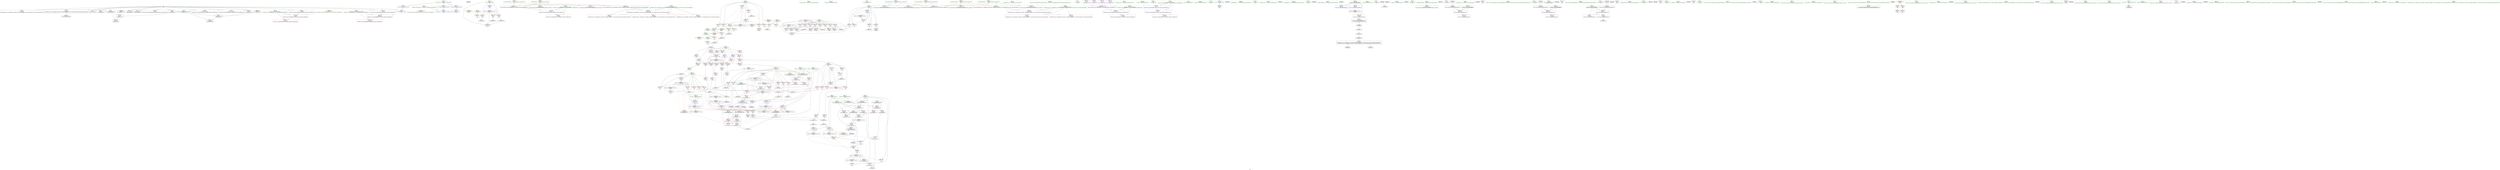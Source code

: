 digraph "SVFG" {
	label="SVFG";

	Node0x558ae0945110 [shape=record,color=grey,label="{NodeID: 0\nNullPtr}"];
	Node0x558ae0945110 -> Node0x558ae0b340f0[style=solid];
	Node0x558ae0945110 -> Node0x558ae0b341f0[style=solid];
	Node0x558ae0945110 -> Node0x558ae0b342c0[style=solid];
	Node0x558ae0945110 -> Node0x558ae0b34390[style=solid];
	Node0x558ae0945110 -> Node0x558ae0b38f70[style=solid];
	Node0x558ae0945110 -> Node0x558ae0b39000[style=solid];
	Node0x558ae0945110 -> Node0x558ae0b390d0[style=solid];
	Node0x558ae0945110 -> Node0x558ae0b391a0[style=solid];
	Node0x558ae0945110 -> Node0x558ae0b39270[style=solid];
	Node0x558ae0945110 -> Node0x558ae0b39340[style=solid];
	Node0x558ae0945110 -> Node0x558ae0b39410[style=solid];
	Node0x558ae0945110 -> Node0x558ae0b394e0[style=solid];
	Node0x558ae0945110 -> Node0x558ae0b395b0[style=solid];
	Node0x558ae0945110 -> Node0x558ae0b43470[style=solid];
	Node0x558ae0b93750 [shape=record,color=black,label="{NodeID: 692\n299 = PHI()\n}"];
	Node0x558ae0b43640 [shape=record,color=blue,label="{NodeID: 277\n86\<--105\nehselector.slot\<--\n__cxx_global_var_init.1\n}"];
	Node0x558ae0b43640 -> Node0x558ae0b3cc90[style=dashed];
	Node0x558ae0b370f0 [shape=record,color=red,label="{NodeID: 194\n284\<--220\n\<--test\nmain\n}"];
	Node0x558ae0b370f0 -> Node0x558ae0b53db0[style=solid];
	Node0x558ae0b341f0 [shape=record,color=black,label="{NodeID: 111\n102\<--3\n\<--dummyVal\n__cxx_global_var_init.1\n}"];
	Node0x558ae0b32130 [shape=record,color=green,label="{NodeID: 28\n23\<--25\n_Z8fileNameB5cxx11\<--_Z8fileNameB5cxx11_field_insensitive\nGlob |{|<s1>18|<s2>20|<s3>24|<s4>25}}"];
	Node0x558ae0b32130 -> Node0x558ae0b39980[style=solid];
	Node0x558ae0b32130:s1 -> Node0x558ae0b95240[style=solid,color=red];
	Node0x558ae0b32130:s2 -> Node0x558ae0b95240[style=solid,color=red];
	Node0x558ae0b32130:s3 -> Node0x558ae0b955e0[style=solid,color=red];
	Node0x558ae0b32130:s4 -> Node0x558ae0b955e0[style=solid,color=red];
	Node0x558ae0b6e750 [shape=record,color=black,label="{NodeID: 554\nMR_56V_2 = PHI(MR_56V_3, MR_56V_1, )\npts\{255 \}\n}"];
	Node0x558ae0b6e750 -> Node0x558ae0b68850[style=dashed];
	Node0x558ae0b44d00 [shape=record,color=blue,label="{NodeID: 305\n256\<--449\nref.tmp72\<--sub74\nmain\n|{|<s2>41}}"];
	Node0x558ae0b44d00 -> Node0x558ae0b41d80[style=dashed];
	Node0x558ae0b44d00 -> Node0x558ae0b68d50[style=dashed];
	Node0x558ae0b44d00:s2 -> Node0x558ae0b71c30[style=dashed,color=red];
	Node0x558ae0b387b0 [shape=record,color=red,label="{NodeID: 222\n436\<--238\n\<--B\nmain\n}"];
	Node0x558ae0b387b0 -> Node0x558ae0b513b0[style=solid];
	Node0x558ae0b3a500 [shape=record,color=black,label="{NodeID: 139\n355\<--354\nidxprom29\<--\nmain\n}"];
	Node0x558ae0b34bd0 [shape=record,color=green,label="{NodeID: 56\n190\<--191\n__cxx_global_var_init.6\<--__cxx_global_var_init.6_field_insensitive\n}"];
	Node0x558ae0b71f30 [shape=record,color=yellow,style=double,label="{NodeID: 582\n20V_1 = ENCHI(MR_20V_0)\npts\{219 \}\nFun[main]}"];
	Node0x558ae0b71f30 -> Node0x558ae0b37020[style=dashed];
	Node0x558ae0b51fb0 [shape=record,color=grey,label="{NodeID: 499\n474 = Binary(473, 294, )\n}"];
	Node0x558ae0b51fb0 -> Node0x558ae0b45040[style=solid];
	Node0x558ae0b41ff0 [shape=record,color=red,label="{NodeID: 250\n501\<--487\n\<--__lhs.addr\n_ZSteqIcEN9__gnu_cxx11__enable_ifIXsr9__is_charIT_EE7__valueEbE6__typeERKNSt7__cxx1112basic_stringIS2_St11char_traitsIS2_ESaIS2_EEESC_\n}"];
	Node0x558ae0b3bbc0 [shape=record,color=purple,label="{NodeID: 167\n328\<--36\narrayidx\<--a\nmain\n}"];
	Node0x558ae0b3bbc0 -> Node0x558ae0b43f30[style=solid];
	Node0x558ae0b363e0 [shape=record,color=green,label="{NodeID: 84\n280\<--281\n_ZNSirsERi\<--_ZNSirsERi_field_insensitive\n}"];
	Node0x558ae09451a0 [shape=record,color=green,label="{NodeID: 1\n7\<--1\n__dso_handle\<--dummyObj\nGlob }"];
	Node0x558ae0b93820 [shape=record,color=black,label="{NodeID: 693\n414 = PHI(558, )\n}"];
	Node0x558ae0b93820 -> Node0x558ae0b41a40[style=solid];
	Node0x558ae0b43710 [shape=record,color=blue,label="{NodeID: 278\n142\<--140\n__lhs.addr\<--__lhs\n_ZStplIcSt11char_traitsIcESaIcEENSt7__cxx1112basic_stringIT_T0_T1_EERKS8_PKS5_\n}"];
	Node0x558ae0b43710 -> Node0x558ae0b3cd60[style=dashed];
	Node0x558ae0b371c0 [shape=record,color=red,label="{NodeID: 195\n292\<--220\n\<--test\nmain\n}"];
	Node0x558ae0b371c0 -> Node0x558ae0b51b30[style=solid];
	Node0x558ae0b342c0 [shape=record,color=black,label="{NodeID: 112\n103\<--3\n\<--dummyVal\n__cxx_global_var_init.1\n}"];
	Node0x558ae0b342c0 -> Node0x558ae0b43570[style=solid];
	Node0x558ae0b32230 [shape=record,color=green,label="{NodeID: 29\n26\<--28\n_Z13inputFileNameB5cxx11\<--_Z13inputFileNameB5cxx11_field_insensitive\nGlob |{|<s1>18}}"];
	Node0x558ae0b32230 -> Node0x558ae0b39a80[style=solid];
	Node0x558ae0b32230:s1 -> Node0x558ae0b94d70[style=solid,color=red];
	Node0x558ae0b6ec50 [shape=record,color=black,label="{NodeID: 555\nMR_58V_2 = PHI(MR_58V_3, MR_58V_1, )\npts\{257 \}\n}"];
	Node0x558ae0b6ec50 -> Node0x558ae0b68d50[style=dashed];
	Node0x558ae0b44dd0 [shape=record,color=blue,label="{NodeID: 306\n250\<--457\nref.tmp60\<--sub79\nmain\n|{|<s4>42}}"];
	Node0x558ae0b44dd0 -> Node0x558ae0b41b10[style=dashed];
	Node0x558ae0b44dd0 -> Node0x558ae0b41e50[style=dashed];
	Node0x558ae0b44dd0 -> Node0x558ae0b44dd0[style=dashed];
	Node0x558ae0b44dd0 -> Node0x558ae0b6dd50[style=dashed];
	Node0x558ae0b44dd0:s4 -> Node0x558ae0b70820[style=dashed,color=red];
	Node0x558ae0b38880 [shape=record,color=red,label="{NodeID: 223\n448\<--238\n\<--B\nmain\n}"];
	Node0x558ae0b38880 -> Node0x558ae0b516b0[style=solid];
	Node0x558ae0b3a5d0 [shape=record,color=black,label="{NodeID: 140\n358\<--357\nconv31\<--\nmain\n}"];
	Node0x558ae0b3a5d0 -> Node0x558ae0b51830[style=solid];
	Node0x558ae0b34cd0 [shape=record,color=green,label="{NodeID: 57\n199\<--200\n__cxx_global_var_init.7\<--__cxx_global_var_init.7_field_insensitive\n}"];
	Node0x558ae0b52130 [shape=record,color=grey,label="{NodeID: 500\n373 = Binary(367, 372, )\n}"];
	Node0x558ae0b52130 -> Node0x558ae0b53630[style=solid];
	Node0x558ae0b420c0 [shape=record,color=red,label="{NodeID: 251\n505\<--487\n\<--__lhs.addr\n_ZSteqIcEN9__gnu_cxx11__enable_ifIXsr9__is_charIT_EE7__valueEbE6__typeERKNSt7__cxx1112basic_stringIS2_St11char_traitsIS2_ESaIS2_EEESC_\n}"];
	Node0x558ae0b3bc90 [shape=record,color=purple,label="{NodeID: 168\n332\<--36\narrayidx22\<--a\nmain\n}"];
	Node0x558ae0b3bc90 -> Node0x558ae0b41560[style=solid];
	Node0x558ae0b364e0 [shape=record,color=green,label="{NodeID: 85\n290\<--291\n_ZStlsISt11char_traitsIcEERSt13basic_ostreamIcT_ES5_PKc\<--_ZStlsISt11char_traitsIcEERSt13basic_ostreamIcT_ES5_PKc_field_insensitive\n}"];
	Node0x558ae0b169b0 [shape=record,color=green,label="{NodeID: 2\n11\<--1\n.str\<--dummyObj\nGlob }"];
	Node0x558ae0b93a20 [shape=record,color=black,label="{NodeID: 694\n423 = PHI(533, )\n}"];
	Node0x558ae0b93a20 -> Node0x558ae0b41b10[style=solid];
	Node0x558ae0b437e0 [shape=record,color=blue,label="{NodeID: 279\n144\<--141\n__rhs.addr\<--__rhs\n_ZStplIcSt11char_traitsIcESaIcEENSt7__cxx1112basic_stringIT_T0_T1_EERKS8_PKS5_\n}"];
	Node0x558ae0b437e0 -> Node0x558ae0b3ce30[style=dashed];
	Node0x558ae0b37290 [shape=record,color=red,label="{NodeID: 196\n473\<--220\n\<--test\nmain\n}"];
	Node0x558ae0b37290 -> Node0x558ae0b51fb0[style=solid];
	Node0x558ae0b34390 [shape=record,color=black,label="{NodeID: 113\n105\<--3\n\<--dummyVal\n__cxx_global_var_init.1\n}"];
	Node0x558ae0b34390 -> Node0x558ae0b43640[style=solid];
	Node0x558ae0b32330 [shape=record,color=green,label="{NodeID: 30\n31\<--33\n_Z14outputFileNameB5cxx11\<--_Z14outputFileNameB5cxx11_field_insensitive\nGlob |{|<s1>20}}"];
	Node0x558ae0b32330 -> Node0x558ae0b39b80[style=solid];
	Node0x558ae0b32330:s1 -> Node0x558ae0b94d70[style=solid,color=red];
	Node0x558ae0b6f150 [shape=record,color=black,label="{NodeID: 556\nMR_60V_2 = PHI(MR_60V_3, MR_60V_1, )\npts\{370000 \}\n}"];
	Node0x558ae0b6f150 -> Node0x558ae0b41630[style=dashed];
	Node0x558ae0b6f150 -> Node0x558ae0b41700[style=dashed];
	Node0x558ae0b6f150 -> Node0x558ae0b417d0[style=dashed];
	Node0x558ae0b6f150 -> Node0x558ae0b418a0[style=dashed];
	Node0x558ae0b6f150 -> Node0x558ae0b41970[style=dashed];
	Node0x558ae0b6f150 -> Node0x558ae0b41be0[style=dashed];
	Node0x558ae0b6f150 -> Node0x558ae0b41cb0[style=dashed];
	Node0x558ae0b6f150 -> Node0x558ae0b43f30[style=dashed];
	Node0x558ae0b6f150 -> Node0x558ae0b6f150[style=dashed];
	Node0x558ae0b44ea0 [shape=record,color=blue,label="{NodeID: 307\n242\<--460\nf\<--\nmain\n}"];
	Node0x558ae0b44ea0 -> Node0x558ae0b66a50[style=dashed];
	Node0x558ae0b38950 [shape=record,color=red,label="{NodeID: 224\n363\<--240\n\<--i25\nmain\n}"];
	Node0x558ae0b38950 -> Node0x558ae0b53c30[style=solid];
	Node0x558ae0b3a6a0 [shape=record,color=black,label="{NodeID: 141\n369\<--368\nidxprom34\<--\nmain\n}"];
	Node0x558ae0b34dd0 [shape=record,color=green,label="{NodeID: 58\n206\<--207\n__cxx_global_var_init.9\<--__cxx_global_var_init.9_field_insensitive\n}"];
	Node0x558ae0b720f0 [shape=record,color=yellow,style=double,label="{NodeID: 584\n24V_1 = ENCHI(MR_24V_0)\npts\{223 \}\nFun[main]}"];
	Node0x558ae0b720f0 -> Node0x558ae0b37360[style=dashed];
	Node0x558ae0b720f0 -> Node0x558ae0b37430[style=dashed];
	Node0x558ae0b522b0 [shape=record,color=grey,label="{NodeID: 501\n399 = Binary(398, 397, )\n}"];
	Node0x558ae0b522b0 -> Node0x558ae0b44750[style=solid];
	Node0x558ae0b42190 [shape=record,color=red,label="{NodeID: 252\n497\<--489\n\<--__rhs.addr\n_ZSteqIcEN9__gnu_cxx11__enable_ifIXsr9__is_charIT_EE7__valueEbE6__typeERKNSt7__cxx1112basic_stringIS2_St11char_traitsIS2_ESaIS2_EEESC_\n}"];
	Node0x558ae0b3bd60 [shape=record,color=purple,label="{NodeID: 169\n356\<--36\narrayidx30\<--a\nmain\n}"];
	Node0x558ae0b3bd60 -> Node0x558ae0b41630[style=solid];
	Node0x558ae0b365e0 [shape=record,color=green,label="{NodeID: 86\n296\<--297\n_ZNSolsEi\<--_ZNSolsEi_field_insensitive\n}"];
	Node0x558ae0b16a40 [shape=record,color=green,label="{NodeID: 3\n16\<--1\n.str.3\<--dummyObj\nGlob }"];
	Node0x558ae0b93b60 [shape=record,color=black,label="{NodeID: 695\n444 = PHI(558, )\n|{<s0>41}}"];
	Node0x558ae0b93b60:s0 -> Node0x558ae0b95990[style=solid,color=red];
	Node0x558ae0b66a50 [shape=record,color=black,label="{NodeID: 529\nMR_44V_4 = PHI(MR_44V_6, MR_44V_3, )\npts\{243 \}\n|{|<s4>39}}"];
	Node0x558ae0b66a50 -> Node0x558ae0b41150[style=dashed];
	Node0x558ae0b66a50 -> Node0x558ae0b41b10[style=dashed];
	Node0x558ae0b66a50 -> Node0x558ae0b44a90[style=dashed];
	Node0x558ae0b66a50 -> Node0x558ae0b6c950[style=dashed];
	Node0x558ae0b66a50:s4 -> Node0x558ae0b70900[style=dashed,color=red];
	Node0x558ae0b438b0 [shape=record,color=blue,label="{NodeID: 280\n146\<--155\nnrvo\<--\n_ZStplIcSt11char_traitsIcESaIcEENSt7__cxx1112basic_stringIT_T0_T1_EERKS8_PKS5_\n}"];
	Node0x558ae0b438b0 -> Node0x558ae0b43980[style=dashed];
	Node0x558ae0b37360 [shape=record,color=red,label="{NodeID: 197\n312\<--222\n\<--n\nmain\n}"];
	Node0x558ae0b37360 -> Node0x558ae0b540b0[style=solid];
	Node0x558ae0b38f70 [shape=record,color=black,label="{NodeID: 114\n111\<--3\nlpad.val\<--dummyVal\n__cxx_global_var_init.1\n}"];
	Node0x558ae0b32430 [shape=record,color=green,label="{NodeID: 31\n36\<--37\na\<--a_field_insensitive\nGlob }"];
	Node0x558ae0b32430 -> Node0x558ae0b3bbc0[style=solid];
	Node0x558ae0b32430 -> Node0x558ae0b3bc90[style=solid];
	Node0x558ae0b32430 -> Node0x558ae0b3bd60[style=solid];
	Node0x558ae0b32430 -> Node0x558ae0b3be30[style=solid];
	Node0x558ae0b32430 -> Node0x558ae0b3bf00[style=solid];
	Node0x558ae0b32430 -> Node0x558ae0b3bfd0[style=solid];
	Node0x558ae0b32430 -> Node0x558ae0b3c0a0[style=solid];
	Node0x558ae0b32430 -> Node0x558ae0b3c170[style=solid];
	Node0x558ae0b32430 -> Node0x558ae0b3c240[style=solid];
	Node0x558ae08b51d0 [shape=record,color=yellow,style=double,label="{NodeID: 557\n2V_1 = ENCHI(MR_2V_0)\npts\{85 \}\nFun[__cxx_global_var_init.1]}"];
	Node0x558ae08b51d0 -> Node0x558ae0b43570[style=dashed];
	Node0x558ae0b44f70 [shape=record,color=blue,label="{NodeID: 308\n244\<--464\nj\<--inc82\nmain\n}"];
	Node0x558ae0b44f70 -> Node0x558ae0b41220[style=dashed];
	Node0x558ae0b44f70 -> Node0x558ae0b412f0[style=dashed];
	Node0x558ae0b44f70 -> Node0x558ae0b413c0[style=dashed];
	Node0x558ae0b44f70 -> Node0x558ae0b41490[style=dashed];
	Node0x558ae0b44f70 -> Node0x558ae0b44f70[style=dashed];
	Node0x558ae0b44f70 -> Node0x558ae0b6ce50[style=dashed];
	Node0x558ae0b38a20 [shape=record,color=red,label="{NodeID: 225\n368\<--240\n\<--i25\nmain\n}"];
	Node0x558ae0b38a20 -> Node0x558ae0b3a6a0[style=solid];
	Node0x558ae0b3a770 [shape=record,color=black,label="{NodeID: 142\n372\<--371\nconv36\<--\nmain\n}"];
	Node0x558ae0b3a770 -> Node0x558ae0b52130[style=solid];
	Node0x558ae0b34ed0 [shape=record,color=green,label="{NodeID: 59\n213\<--214\nmain\<--main_field_insensitive\n}"];
	Node0x558ae0b721d0 [shape=record,color=yellow,style=double,label="{NodeID: 585\n26V_1 = ENCHI(MR_26V_0)\npts\{225 \}\nFun[main]}"];
	Node0x558ae0b721d0 -> Node0x558ae0b37500[style=dashed];
	Node0x558ae0b52430 [shape=record,color=grey,label="{NodeID: 502\n402 = Binary(401, 294, )\n}"];
	Node0x558ae0b52430 -> Node0x558ae0b44820[style=solid];
	Node0x558ae0b42260 [shape=record,color=red,label="{NodeID: 253\n503\<--489\n\<--__rhs.addr\n_ZSteqIcEN9__gnu_cxx11__enable_ifIXsr9__is_charIT_EE7__valueEbE6__typeERKNSt7__cxx1112basic_stringIS2_St11char_traitsIS2_ESaIS2_EEESC_\n}"];
	Node0x558ae0b3be30 [shape=record,color=purple,label="{NodeID: 170\n370\<--36\narrayidx35\<--a\nmain\n}"];
	Node0x558ae0b3be30 -> Node0x558ae0b41700[style=solid];
	Node0x558ae0b366e0 [shape=record,color=green,label="{NodeID: 87\n302\<--303\n_ZNSirsERx\<--_ZNSirsERx_field_insensitive\n}"];
	Node0x558ae0b16ad0 [shape=record,color=green,label="{NodeID: 4\n21\<--1\n.str.5\<--dummyObj\nGlob }"];
	Node0x558ae0b93ca0 [shape=record,color=black,label="{NodeID: 696\n451 = PHI(558, )\n}"];
	Node0x558ae0b93ca0 -> Node0x558ae0b41d80[style=solid];
	Node0x558ae0b43980 [shape=record,color=blue,label="{NodeID: 281\n146\<--165\nnrvo\<--\n_ZStplIcSt11char_traitsIcESaIcEENSt7__cxx1112basic_stringIT_T0_T1_EERKS8_PKS5_\n}"];
	Node0x558ae0b43980 -> Node0x558ae0b3cf00[style=dashed];
	Node0x558ae0b37430 [shape=record,color=red,label="{NodeID: 198\n351\<--222\n\<--n\nmain\n}"];
	Node0x558ae0b37430 -> Node0x558ae0b53930[style=solid];
	Node0x558ae0b39000 [shape=record,color=black,label="{NodeID: 115\n112\<--3\nlpad.val1\<--dummyVal\n__cxx_global_var_init.1\n}"];
	Node0x558ae0b32530 [shape=record,color=green,label="{NodeID: 32\n52\<--56\nllvm.global_ctors\<--llvm.global_ctors_field_insensitive\nGlob }"];
	Node0x558ae0b32530 -> Node0x558ae0b3c720[style=solid];
	Node0x558ae0b32530 -> Node0x558ae0b3c820[style=solid];
	Node0x558ae0b32530 -> Node0x558ae0b3c920[style=solid];
	Node0x558ae0b700c0 [shape=record,color=yellow,style=double,label="{NodeID: 558\n4V_1 = ENCHI(MR_4V_0)\npts\{87 \}\nFun[__cxx_global_var_init.1]}"];
	Node0x558ae0b700c0 -> Node0x558ae0b43640[style=dashed];
	Node0x558ae0b45040 [shape=record,color=blue,label="{NodeID: 309\n220\<--474\ntest\<--inc86\nmain\n}"];
	Node0x558ae0b45040 -> Node0x558ae0b6ab50[style=dashed];
	Node0x558ae0b38af0 [shape=record,color=red,label="{NodeID: 226\n375\<--240\n\<--i25\nmain\n}"];
	Node0x558ae0b38af0 -> Node0x558ae0b3a840[style=solid];
	Node0x558ae0b3a840 [shape=record,color=black,label="{NodeID: 143\n376\<--375\nidxprom38\<--\nmain\n}"];
	Node0x558ae0b34fd0 [shape=record,color=green,label="{NodeID: 60\n216\<--217\nretval\<--retval_field_insensitive\nmain\n}"];
	Node0x558ae0b34fd0 -> Node0x558ae0b43bf0[style=solid];
	Node0x558ae0b8e0c0 [shape=record,color=black,label="{NodeID: 669\n161 = PHI()\n}"];
	Node0x558ae0b722b0 [shape=record,color=yellow,style=double,label="{NodeID: 586\n28V_1 = ENCHI(MR_28V_0)\npts\{227 \}\nFun[main]}"];
	Node0x558ae0b722b0 -> Node0x558ae0b375d0[style=dashed];
	Node0x558ae0b525b0 [shape=record,color=grey,label="{NodeID: 503\n410 = Binary(408, 409, )\n}"];
	Node0x558ae0b525b0 -> Node0x558ae0b52730[style=solid];
	Node0x558ae0b42330 [shape=record,color=red,label="{NodeID: 254\n556\<--536\n\<--retval\n_ZSt3maxIeERKT_S2_S2_\n}"];
	Node0x558ae0b42330 -> Node0x558ae0b3b470[style=solid];
	Node0x558ae0b3bf00 [shape=record,color=purple,label="{NodeID: 171\n377\<--36\narrayidx39\<--a\nmain\n}"];
	Node0x558ae0b3bf00 -> Node0x558ae0b417d0[style=solid];
	Node0x558ae0b367e0 [shape=record,color=green,label="{NodeID: 88\n406\<--407\n_ZSt3maxIxERKT_S2_S2_\<--_ZSt3maxIxERKT_S2_S2__field_insensitive\n}"];
	Node0x558ae0b30d80 [shape=record,color=green,label="{NodeID: 5\n29\<--1\n.str.8\<--dummyObj\nGlob }"];
	Node0x558ae0b93de0 [shape=record,color=black,label="{NodeID: 697\n459 = PHI(533, )\n}"];
	Node0x558ae0b93de0 -> Node0x558ae0b41e50[style=solid];
	Node0x558ae0b43a50 [shape=record,color=blue,label="{NodeID: 282\n148\<--169\nexn.slot\<--\n_ZStplIcSt11char_traitsIcESaIcEENSt7__cxx1112basic_stringIT_T0_T1_EERKS8_PKS5_\n}"];
	Node0x558ae0b43a50 -> Node0x558ae0b3cfd0[style=dashed];
	Node0x558ae0b37500 [shape=record,color=red,label="{NodeID: 199\n317\<--224\n\<--p\nmain\n}"];
	Node0x558ae0b37500 -> Node0x558ae0b52d30[style=solid];
	Node0x558ae0b390d0 [shape=record,color=black,label="{NodeID: 116\n168\<--3\n\<--dummyVal\n_ZStplIcSt11char_traitsIcESaIcEENSt7__cxx1112basic_stringIT_T0_T1_EERKS8_PKS5_\n}"];
	Node0x558ae0b32630 [shape=record,color=green,label="{NodeID: 33\n57\<--58\n__cxx_global_var_init\<--__cxx_global_var_init_field_insensitive\n}"];
	Node0x558ae0b45110 [shape=record,color=blue,label="{NodeID: 310\n487\<--485\n__lhs.addr\<--__lhs\n_ZSteqIcEN9__gnu_cxx11__enable_ifIXsr9__is_charIT_EE7__valueEbE6__typeERKNSt7__cxx1112basic_stringIS2_St11char_traitsIS2_ESaIS2_EEESC_\n}"];
	Node0x558ae0b45110 -> Node0x558ae0b41f20[style=dashed];
	Node0x558ae0b45110 -> Node0x558ae0b41ff0[style=dashed];
	Node0x558ae0b45110 -> Node0x558ae0b420c0[style=dashed];
	Node0x558ae0b38bc0 [shape=record,color=red,label="{NodeID: 227\n385\<--240\n\<--i25\nmain\n}"];
	Node0x558ae0b38bc0 -> Node0x558ae0b3a9e0[style=solid];
	Node0x558ae0b3a910 [shape=record,color=black,label="{NodeID: 144\n379\<--378\nconv40\<--\nmain\n}"];
	Node0x558ae0b3a910 -> Node0x558ae0b50f30[style=solid];
	Node0x558ae0b350a0 [shape=record,color=green,label="{NodeID: 61\n218\<--219\nT\<--T_field_insensitive\nmain\n}"];
	Node0x558ae0b350a0 -> Node0x558ae0b37020[style=solid];
	Node0x558ae0b8dbc0 [shape=record,color=black,label="{NodeID: 670\n211 = PHI()\n}"];
	Node0x558ae0b72390 [shape=record,color=yellow,style=double,label="{NodeID: 587\n30V_1 = ENCHI(MR_30V_0)\npts\{229 \}\nFun[main]}"];
	Node0x558ae0b72390 -> Node0x558ae0b376a0[style=dashed];
	Node0x558ae0b52730 [shape=record,color=grey,label="{NodeID: 504\n412 = Binary(410, 411, )\n}"];
	Node0x558ae0b52730 -> Node0x558ae0b448f0[style=solid];
	Node0x558ae0b42400 [shape=record,color=red,label="{NodeID: 255\n544\<--538\n\<--__a.addr\n_ZSt3maxIeERKT_S2_S2_\n}"];
	Node0x558ae0b42400 -> Node0x558ae0b42740[style=solid];
	Node0x558ae0b3bfd0 [shape=record,color=purple,label="{NodeID: 172\n387\<--36\narrayidx43\<--a\nmain\n}"];
	Node0x558ae0b3bfd0 -> Node0x558ae0b418a0[style=solid];
	Node0x558ae0b368e0 [shape=record,color=green,label="{NodeID: 89\n424\<--425\n_ZSt3maxIeERKT_S2_S2_\<--_ZSt3maxIeERKT_S2_S2__field_insensitive\n}"];
	Node0x558ae0b30e10 [shape=record,color=green,label="{NodeID: 6\n34\<--1\n.str.10\<--dummyObj\nGlob }"];
	Node0x558ae0b93f20 [shape=record,color=black,label="{NodeID: 698\n469 = PHI()\n}"];
	Node0x558ae0b43b20 [shape=record,color=blue,label="{NodeID: 283\n150\<--171\nehselector.slot\<--\n_ZStplIcSt11char_traitsIcESaIcEENSt7__cxx1112basic_stringIT_T0_T1_EERKS8_PKS5_\n}"];
	Node0x558ae0b43b20 -> Node0x558ae0b36f50[style=dashed];
	Node0x558ae0b375d0 [shape=record,color=red,label="{NodeID: 200\n319\<--226\n\<--q\nmain\n}"];
	Node0x558ae0b375d0 -> Node0x558ae0b51230[style=solid];
	Node0x558ae0b391a0 [shape=record,color=black,label="{NodeID: 117\n169\<--3\n\<--dummyVal\n_ZStplIcSt11char_traitsIcESaIcEENSt7__cxx1112basic_stringIT_T0_T1_EERKS8_PKS5_\n}"];
	Node0x558ae0b391a0 -> Node0x558ae0b43a50[style=solid];
	Node0x558ae0b32730 [shape=record,color=green,label="{NodeID: 34\n61\<--62\n_ZNSt8ios_base4InitC1Ev\<--_ZNSt8ios_base4InitC1Ev_field_insensitive\n}"];
	Node0x558ae0b451e0 [shape=record,color=blue,label="{NodeID: 311\n489\<--486\n__rhs.addr\<--__rhs\n_ZSteqIcEN9__gnu_cxx11__enable_ifIXsr9__is_charIT_EE7__valueEbE6__typeERKNSt7__cxx1112basic_stringIS2_St11char_traitsIS2_ESaIS2_EEESC_\n}"];
	Node0x558ae0b451e0 -> Node0x558ae0b42190[style=dashed];
	Node0x558ae0b451e0 -> Node0x558ae0b42260[style=dashed];
	Node0x558ae0b38c90 [shape=record,color=red,label="{NodeID: 228\n393\<--240\n\<--i25\nmain\n}"];
	Node0x558ae0b38c90 -> Node0x558ae0b3ab80[style=solid];
	Node0x558ae0b3a9e0 [shape=record,color=black,label="{NodeID: 145\n386\<--385\nidxprom42\<--\nmain\n}"];
	Node0x558ae0b35170 [shape=record,color=green,label="{NodeID: 62\n220\<--221\ntest\<--test_field_insensitive\nmain\n}"];
	Node0x558ae0b35170 -> Node0x558ae0b370f0[style=solid];
	Node0x558ae0b35170 -> Node0x558ae0b371c0[style=solid];
	Node0x558ae0b35170 -> Node0x558ae0b37290[style=solid];
	Node0x558ae0b35170 -> Node0x558ae0b43cc0[style=solid];
	Node0x558ae0b35170 -> Node0x558ae0b45040[style=solid];
	Node0x558ae0b92170 [shape=record,color=black,label="{NodeID: 671\n614 = PHI()\n}"];
	Node0x558ae0b92170 -> Node0x558ae0b45c70[style=solid];
	Node0x558ae0b72470 [shape=record,color=yellow,style=double,label="{NodeID: 588\n32V_1 = ENCHI(MR_32V_0)\npts\{231 \}\nFun[main]}"];
	Node0x558ae0b72470 -> Node0x558ae0b37770[style=dashed];
	Node0x558ae0b528b0 [shape=record,color=grey,label="{NodeID: 505\n391 = Binary(390, 389, )\n}"];
	Node0x558ae0b528b0 -> Node0x558ae0b44680[style=solid];
	Node0x558ae0b424d0 [shape=record,color=red,label="{NodeID: 256\n553\<--538\n\<--__a.addr\n_ZSt3maxIeERKT_S2_S2_\n}"];
	Node0x558ae0b424d0 -> Node0x558ae0b45520[style=solid];
	Node0x558ae0b3c0a0 [shape=record,color=purple,label="{NodeID: 173\n395\<--36\narrayidx47\<--a\nmain\n}"];
	Node0x558ae0b3c0a0 -> Node0x558ae0b41970[style=solid];
	Node0x558ae0b369e0 [shape=record,color=green,label="{NodeID: 90\n470\<--471\nprintf\<--printf_field_insensitive\n}"];
	Node0x558ae0b30ea0 [shape=record,color=green,label="{NodeID: 7\n38\<--1\n.str.11\<--dummyObj\nGlob }"];
	Node0x558ae0b93ff0 [shape=record,color=black,label="{NodeID: 699\n494 = PHI()\n}"];
	Node0x558ae0b93ff0 -> Node0x558ae0b53f30[style=solid];
	Node0x558ae0b43bf0 [shape=record,color=blue,label="{NodeID: 284\n216\<--259\nretval\<--\nmain\n}"];
	Node0x558ae0b376a0 [shape=record,color=red,label="{NodeID: 201\n321\<--228\n\<--r\nmain\n}"];
	Node0x558ae0b376a0 -> Node0x558ae0b50c30[style=solid];
	Node0x558ae0b39270 [shape=record,color=black,label="{NodeID: 118\n171\<--3\n\<--dummyVal\n_ZStplIcSt11char_traitsIcESaIcEENSt7__cxx1112basic_stringIT_T0_T1_EERKS8_PKS5_\n}"];
	Node0x558ae0b39270 -> Node0x558ae0b43b20[style=solid];
	Node0x558ae0b32830 [shape=record,color=green,label="{NodeID: 35\n67\<--68\n__cxa_atexit\<--__cxa_atexit_field_insensitive\n}"];
	Node0x558ae0b452b0 [shape=record,color=blue,label="{NodeID: 312\n538\<--534\n__a.addr\<--__a\n_ZSt3maxIeERKT_S2_S2_\n}"];
	Node0x558ae0b452b0 -> Node0x558ae0b42400[style=dashed];
	Node0x558ae0b452b0 -> Node0x558ae0b424d0[style=dashed];
	Node0x558ae0b38d60 [shape=record,color=red,label="{NodeID: 229\n401\<--240\n\<--i25\nmain\n}"];
	Node0x558ae0b38d60 -> Node0x558ae0b52430[style=solid];
	Node0x558ae0b3aab0 [shape=record,color=black,label="{NodeID: 146\n389\<--388\nconv44\<--\nmain\n}"];
	Node0x558ae0b3aab0 -> Node0x558ae0b528b0[style=solid];
	Node0x558ae0b35240 [shape=record,color=green,label="{NodeID: 63\n222\<--223\nn\<--n_field_insensitive\nmain\n}"];
	Node0x558ae0b35240 -> Node0x558ae0b37360[style=solid];
	Node0x558ae0b35240 -> Node0x558ae0b37430[style=solid];
	Node0x558ae0b922d0 [shape=record,color=black,label="{NodeID: 672\n136 = PHI()\n}"];
	Node0x558ae0b52a30 [shape=record,color=grey,label="{NodeID: 506\n419 = Binary(416, 418, )\n}"];
	Node0x558ae0b52a30 -> Node0x558ae0b52bb0[style=solid];
	Node0x558ae0b425a0 [shape=record,color=red,label="{NodeID: 257\n546\<--540\n\<--__b.addr\n_ZSt3maxIeERKT_S2_S2_\n}"];
	Node0x558ae0b425a0 -> Node0x558ae0b42810[style=solid];
	Node0x558ae0b3c170 [shape=record,color=purple,label="{NodeID: 174\n431\<--36\narrayidx63\<--a\nmain\n}"];
	Node0x558ae0b3c170 -> Node0x558ae0b41be0[style=solid];
	Node0x558ae0b36ae0 [shape=record,color=green,label="{NodeID: 91\n487\<--488\n__lhs.addr\<--__lhs.addr_field_insensitive\n_ZSteqIcEN9__gnu_cxx11__enable_ifIXsr9__is_charIT_EE7__valueEbE6__typeERKNSt7__cxx1112basic_stringIS2_St11char_traitsIS2_ESaIS2_EEESC_\n}"];
	Node0x558ae0b36ae0 -> Node0x558ae0b41f20[style=solid];
	Node0x558ae0b36ae0 -> Node0x558ae0b41ff0[style=solid];
	Node0x558ae0b36ae0 -> Node0x558ae0b420c0[style=solid];
	Node0x558ae0b36ae0 -> Node0x558ae0b45110[style=solid];
	Node0x558ae0b30f30 [shape=record,color=green,label="{NodeID: 8\n40\<--1\nstdin\<--dummyObj\nGlob }"];
	Node0x558ae0b940c0 [shape=record,color=black,label="{NodeID: 700\n498 = PHI()\n}"];
	Node0x558ae0b940c0 -> Node0x558ae0b53f30[style=solid];
	Node0x558ae0b68350 [shape=record,color=black,label="{NodeID: 534\nMR_54V_3 = PHI(MR_54V_4, MR_54V_2, )\npts\{253 \}\n|{|<s3>38}}"];
	Node0x558ae0b68350 -> Node0x558ae0b41a40[style=dashed];
	Node0x558ae0b68350 -> Node0x558ae0b44b60[style=dashed];
	Node0x558ae0b68350 -> Node0x558ae0b6e250[style=dashed];
	Node0x558ae0b68350:s3 -> Node0x558ae0b71b80[style=dashed,color=red];
	Node0x558ae0b43cc0 [shape=record,color=blue,label="{NodeID: 285\n220\<--259\ntest\<--\nmain\n}"];
	Node0x558ae0b43cc0 -> Node0x558ae0b6ab50[style=dashed];
	Node0x558ae0b37770 [shape=record,color=red,label="{NodeID: 202\n323\<--230\n\<--s\nmain\n}"];
	Node0x558ae0b37770 -> Node0x558ae0b50db0[style=solid];
	Node0x558ae0b39340 [shape=record,color=black,label="{NodeID: 119\n180\<--3\nlpad.val\<--dummyVal\n_ZStplIcSt11char_traitsIcESaIcEENSt7__cxx1112basic_stringIT_T0_T1_EERKS8_PKS5_\n}"];
	Node0x558ae0b32930 [shape=record,color=green,label="{NodeID: 36\n66\<--72\n_ZNSt8ios_base4InitD1Ev\<--_ZNSt8ios_base4InitD1Ev_field_insensitive\n}"];
	Node0x558ae0b32930 -> Node0x558ae0b39c80[style=solid];
	Node0x558ae0b45380 [shape=record,color=blue,label="{NodeID: 313\n540\<--535\n__b.addr\<--__b\n_ZSt3maxIeERKT_S2_S2_\n}"];
	Node0x558ae0b45380 -> Node0x558ae0b425a0[style=dashed];
	Node0x558ae0b45380 -> Node0x558ae0b42670[style=dashed];
	Node0x558ae0b38e30 [shape=record,color=red,label="{NodeID: 230\n429\<--240\n\<--i25\nmain\n}"];
	Node0x558ae0b38e30 -> Node0x558ae0b3aec0[style=solid];
	Node0x558ae0b3ab80 [shape=record,color=black,label="{NodeID: 147\n394\<--393\nidxprom46\<--\nmain\n}"];
	Node0x558ae0b35310 [shape=record,color=green,label="{NodeID: 64\n224\<--225\np\<--p_field_insensitive\nmain\n}"];
	Node0x558ae0b35310 -> Node0x558ae0b37500[style=solid];
	Node0x558ae0b923a0 [shape=record,color=black,label="{NodeID: 673\n300 = PHI()\n}"];
	Node0x558ae0b52bb0 [shape=record,color=grey,label="{NodeID: 507\n420 = Binary(421, 419, )\n}"];
	Node0x558ae0b52bb0 -> Node0x558ae0b449c0[style=solid];
	Node0x558ae0b42670 [shape=record,color=red,label="{NodeID: 258\n550\<--540\n\<--__b.addr\n_ZSt3maxIeERKT_S2_S2_\n}"];
	Node0x558ae0b42670 -> Node0x558ae0b45450[style=solid];
	Node0x558ae0b3c240 [shape=record,color=purple,label="{NodeID: 175\n439\<--36\narrayidx68\<--a\nmain\n}"];
	Node0x558ae0b3c240 -> Node0x558ae0b41cb0[style=solid];
	Node0x558ae0b36bb0 [shape=record,color=green,label="{NodeID: 92\n489\<--490\n__rhs.addr\<--__rhs.addr_field_insensitive\n_ZSteqIcEN9__gnu_cxx11__enable_ifIXsr9__is_charIT_EE7__valueEbE6__typeERKNSt7__cxx1112basic_stringIS2_St11char_traitsIS2_ESaIS2_EEESC_\n}"];
	Node0x558ae0b36bb0 -> Node0x558ae0b42190[style=solid];
	Node0x558ae0b36bb0 -> Node0x558ae0b42260[style=solid];
	Node0x558ae0b36bb0 -> Node0x558ae0b451e0[style=solid];
	Node0x558ae0b30fc0 [shape=record,color=green,label="{NodeID: 9\n41\<--1\n.str.12\<--dummyObj\nGlob }"];
	Node0x558ae0b94190 [shape=record,color=black,label="{NodeID: 701\n502 = PHI()\n|{<s0>49}}"];
	Node0x558ae0b94190:s0 -> Node0x558ae0b94560[style=solid,color=red];
	Node0x558ae0b68850 [shape=record,color=black,label="{NodeID: 535\nMR_56V_3 = PHI(MR_56V_4, MR_56V_2, )\npts\{255 \}\n|{|<s3>38}}"];
	Node0x558ae0b68850 -> Node0x558ae0b41a40[style=dashed];
	Node0x558ae0b68850 -> Node0x558ae0b44c30[style=dashed];
	Node0x558ae0b68850 -> Node0x558ae0b6e750[style=dashed];
	Node0x558ae0b68850:s3 -> Node0x558ae0b71c30[style=dashed,color=red];
	Node0x558ae0b43d90 [shape=record,color=blue,label="{NodeID: 286\n232\<--308\nS\<--\nmain\n}"];
	Node0x558ae0b43d90 -> Node0x558ae0b37840[style=dashed];
	Node0x558ae0b43d90 -> Node0x558ae0b37910[style=dashed];
	Node0x558ae0b43d90 -> Node0x558ae0b379e0[style=dashed];
	Node0x558ae0b43d90 -> Node0x558ae0b37ab0[style=dashed];
	Node0x558ae0b43d90 -> Node0x558ae0b37b80[style=dashed];
	Node0x558ae0b43d90 -> Node0x558ae0b44000[style=dashed];
	Node0x558ae0b43d90 -> Node0x558ae0b6b050[style=dashed];
	Node0x558ae0b37840 [shape=record,color=red,label="{NodeID: 203\n335\<--232\n\<--S\nmain\n}"];
	Node0x558ae0b37840 -> Node0x558ae0b52eb0[style=solid];
	Node0x558ae0b39410 [shape=record,color=black,label="{NodeID: 120\n181\<--3\nlpad.val1\<--dummyVal\n_ZStplIcSt11char_traitsIcESaIcEENSt7__cxx1112basic_stringIT_T0_T1_EERKS8_PKS5_\n}"];
	Node0x558ae0b32a30 [shape=record,color=green,label="{NodeID: 37\n79\<--80\n__cxx_global_var_init.1\<--__cxx_global_var_init.1_field_insensitive\n}"];
	Node0x558ae0b45450 [shape=record,color=blue,label="{NodeID: 314\n536\<--550\nretval\<--\n_ZSt3maxIeERKT_S2_S2_\n}"];
	Node0x558ae0b45450 -> Node0x558ae0b6a150[style=dashed];
	Node0x558ae0b410c0 [shape=record,color=red,label="{NodeID: 231\n437\<--240\n\<--i25\nmain\n}"];
	Node0x558ae0b410c0 -> Node0x558ae0b3b060[style=solid];
	Node0x558ae0b3ac50 [shape=record,color=black,label="{NodeID: 148\n397\<--396\nconv48\<--\nmain\n}"];
	Node0x558ae0b3ac50 -> Node0x558ae0b522b0[style=solid];
	Node0x558ae0b353e0 [shape=record,color=green,label="{NodeID: 65\n226\<--227\nq\<--q_field_insensitive\nmain\n}"];
	Node0x558ae0b353e0 -> Node0x558ae0b375d0[style=solid];
	Node0x558ae0b924d0 [shape=record,color=black,label="{NodeID: 674\n301 = PHI()\n}"];
	Node0x558ae0b52d30 [shape=record,color=grey,label="{NodeID: 508\n318 = Binary(316, 317, )\n}"];
	Node0x558ae0b52d30 -> Node0x558ae0b51230[style=solid];
	Node0x558ae0b42740 [shape=record,color=red,label="{NodeID: 259\n545\<--544\n\<--\n_ZSt3maxIeERKT_S2_S2_\n}"];
	Node0x558ae0b42740 -> Node0x558ae0b534b0[style=solid];
	Node0x558ae0b3c310 [shape=record,color=purple,label="{NodeID: 176\n264\<--38\n\<--.str.11\nmain\n}"];
	Node0x558ae0b36c80 [shape=record,color=green,label="{NodeID: 93\n495\<--496\n_ZNKSt7__cxx1112basic_stringIcSt11char_traitsIcESaIcEE4sizeEv\<--_ZNKSt7__cxx1112basic_stringIcSt11char_traitsIcESaIcEE4sizeEv_field_insensitive\n}"];
	Node0x558ae0b31050 [shape=record,color=green,label="{NodeID: 10\n43\<--1\nstdout\<--dummyObj\nGlob }"];
	Node0x558ae0b94290 [shape=record,color=black,label="{NodeID: 702\n504 = PHI()\n|{<s0>49}}"];
	Node0x558ae0b94290:s0 -> Node0x558ae0b94760[style=solid,color=red];
	Node0x558ae0b68d50 [shape=record,color=black,label="{NodeID: 536\nMR_58V_3 = PHI(MR_58V_4, MR_58V_2, )\npts\{257 \}\n|{|<s3>38}}"];
	Node0x558ae0b68d50 -> Node0x558ae0b41a40[style=dashed];
	Node0x558ae0b68d50 -> Node0x558ae0b44d00[style=dashed];
	Node0x558ae0b68d50 -> Node0x558ae0b6ec50[style=dashed];
	Node0x558ae0b68d50:s3 -> Node0x558ae0b71c30[style=dashed,color=red];
	Node0x558ae0b43e60 [shape=record,color=blue,label="{NodeID: 287\n234\<--259\ni\<--\nmain\n}"];
	Node0x558ae0b43e60 -> Node0x558ae0b37c50[style=dashed];
	Node0x558ae0b43e60 -> Node0x558ae0b37d20[style=dashed];
	Node0x558ae0b43e60 -> Node0x558ae0b37df0[style=dashed];
	Node0x558ae0b43e60 -> Node0x558ae0b37ec0[style=dashed];
	Node0x558ae0b43e60 -> Node0x558ae0b37f90[style=dashed];
	Node0x558ae0b43e60 -> Node0x558ae0b440d0[style=dashed];
	Node0x558ae0b43e60 -> Node0x558ae0b6b550[style=dashed];
	Node0x558ae0b37910 [shape=record,color=red,label="{NodeID: 204\n408\<--232\n\<--S\nmain\n}"];
	Node0x558ae0b37910 -> Node0x558ae0b525b0[style=solid];
	Node0x558ae0b394e0 [shape=record,color=black,label="{NodeID: 121\n515\<--3\n\<--dummyVal\n_ZSteqIcEN9__gnu_cxx11__enable_ifIXsr9__is_charIT_EE7__valueEbE6__typeERKNSt7__cxx1112basic_stringIS2_St11char_traitsIS2_ESaIS2_EEESC_\n}"];
	Node0x558ae0b32b30 [shape=record,color=green,label="{NodeID: 38\n82\<--83\nref.tmp\<--ref.tmp_field_insensitive\n__cxx_global_var_init.1\n}"];
	Node0x558ae0b45520 [shape=record,color=blue,label="{NodeID: 315\n536\<--553\nretval\<--\n_ZSt3maxIeERKT_S2_S2_\n}"];
	Node0x558ae0b45520 -> Node0x558ae0b6a150[style=dashed];
	Node0x558ae0b41150 [shape=record,color=red,label="{NodeID: 232\n467\<--242\n\<--f\nmain\n}"];
	Node0x558ae0b3ad20 [shape=record,color=black,label="{NodeID: 149\n416\<--415\nconv56\<--\nmain\n}"];
	Node0x558ae0b3ad20 -> Node0x558ae0b52a30[style=solid];
	Node0x558ae0b354b0 [shape=record,color=green,label="{NodeID: 66\n228\<--229\nr\<--r_field_insensitive\nmain\n}"];
	Node0x558ae0b354b0 -> Node0x558ae0b376a0[style=solid];
	Node0x558ae0b925d0 [shape=record,color=black,label="{NodeID: 675\n304 = PHI()\n}"];
	Node0x558ae0b52eb0 [shape=record,color=grey,label="{NodeID: 509\n336 = Binary(335, 334, )\n}"];
	Node0x558ae0b52eb0 -> Node0x558ae0b44000[style=solid];
	Node0x558ae0b42810 [shape=record,color=red,label="{NodeID: 260\n547\<--546\n\<--\n_ZSt3maxIeERKT_S2_S2_\n}"];
	Node0x558ae0b42810 -> Node0x558ae0b534b0[style=solid];
	Node0x558ae0b3c3e0 [shape=record,color=purple,label="{NodeID: 177\n276\<--41\n\<--.str.12\nmain\n}"];
	Node0x558ae0b36d80 [shape=record,color=green,label="{NodeID: 94\n508\<--509\n_ZNSt11char_traitsIcE7compareEPKcS2_m\<--_ZNSt11char_traitsIcE7compareEPKcS2_m_field_insensitive\n}"];
	Node0x558ae0b310e0 [shape=record,color=green,label="{NodeID: 11\n44\<--1\n_ZSt3cin\<--dummyObj\nGlob }"];
	Node0x558ae0b94390 [shape=record,color=black,label="{NodeID: 703\n506 = PHI()\n|{<s0>49}}"];
	Node0x558ae0b94390:s0 -> Node0x558ae0b948a0[style=solid,color=red];
	Node0x558ae0b43f30 [shape=record,color=blue,label="{NodeID: 288\n328\<--325\narrayidx\<--conv20\nmain\n}"];
	Node0x558ae0b43f30 -> Node0x558ae0b41560[style=dashed];
	Node0x558ae0b43f30 -> Node0x558ae0b41630[style=dashed];
	Node0x558ae0b43f30 -> Node0x558ae0b41700[style=dashed];
	Node0x558ae0b43f30 -> Node0x558ae0b417d0[style=dashed];
	Node0x558ae0b43f30 -> Node0x558ae0b418a0[style=dashed];
	Node0x558ae0b43f30 -> Node0x558ae0b41970[style=dashed];
	Node0x558ae0b43f30 -> Node0x558ae0b41be0[style=dashed];
	Node0x558ae0b43f30 -> Node0x558ae0b41cb0[style=dashed];
	Node0x558ae0b43f30 -> Node0x558ae0b43f30[style=dashed];
	Node0x558ae0b43f30 -> Node0x558ae0b6f150[style=dashed];
	Node0x558ae0b379e0 [shape=record,color=red,label="{NodeID: 205\n417\<--232\n\<--S\nmain\n}"];
	Node0x558ae0b379e0 -> Node0x558ae0b3adf0[style=solid];
	Node0x558ae0b395b0 [shape=record,color=black,label="{NodeID: 122\n516\<--3\n\<--dummyVal\n_ZSteqIcEN9__gnu_cxx11__enable_ifIXsr9__is_charIT_EE7__valueEbE6__typeERKNSt7__cxx1112basic_stringIS2_St11char_traitsIS2_ESaIS2_EEESC_\n|{<s0>50}}"];
	Node0x558ae0b395b0:s0 -> Node0x558ae0b95880[style=solid,color=red];
	Node0x558ae0b32c00 [shape=record,color=green,label="{NodeID: 39\n84\<--85\nexn.slot\<--exn.slot_field_insensitive\n__cxx_global_var_init.1\n}"];
	Node0x558ae0b32c00 -> Node0x558ae0b3cbc0[style=solid];
	Node0x558ae0b32c00 -> Node0x558ae0b43570[style=solid];
	Node0x558ae0b455f0 [shape=record,color=blue,label="{NodeID: 316\n563\<--559\n__a.addr\<--__a\n_ZSt3maxIxERKT_S2_S2_\n}"];
	Node0x558ae0b455f0 -> Node0x558ae0b429b0[style=dashed];
	Node0x558ae0b455f0 -> Node0x558ae0b42a80[style=dashed];
	Node0x558ae0b41220 [shape=record,color=red,label="{NodeID: 233\n350\<--244\n\<--j\nmain\n}"];
	Node0x558ae0b41220 -> Node0x558ae0b53930[style=solid];
	Node0x558ae0b3adf0 [shape=record,color=black,label="{NodeID: 150\n418\<--417\nconv57\<--\nmain\n}"];
	Node0x558ae0b3adf0 -> Node0x558ae0b52a30[style=solid];
	Node0x558ae0b35580 [shape=record,color=green,label="{NodeID: 67\n230\<--231\ns\<--s_field_insensitive\nmain\n}"];
	Node0x558ae0b35580 -> Node0x558ae0b37770[style=solid];
	Node0x558ae0b926d0 [shape=record,color=black,label="{NodeID: 676\n305 = PHI()\n}"];
	Node0x558ae0b53030 [shape=record,color=grey,label="{NodeID: 510\n340 = Binary(339, 294, )\n}"];
	Node0x558ae0b53030 -> Node0x558ae0b440d0[style=solid];
	Node0x558ae0b428e0 [shape=record,color=red,label="{NodeID: 261\n581\<--561\n\<--retval\n_ZSt3maxIxERKT_S2_S2_\n}"];
	Node0x558ae0b428e0 -> Node0x558ae0b3b540[style=solid];
	Node0x558ae0b3c4b0 [shape=record,color=purple,label="{NodeID: 178\n288\<--46\n\<--.str.13\nmain\n}"];
	Node0x558ae0b36e80 [shape=record,color=green,label="{NodeID: 95\n518\<--519\n__clang_call_terminate\<--__clang_call_terminate_field_insensitive\n}"];
	Node0x558ae0b31170 [shape=record,color=green,label="{NodeID: 12\n45\<--1\n_ZSt4cout\<--dummyObj\nGlob }"];
	Node0x558ae0b94490 [shape=record,color=black,label="{NodeID: 704\n623 = PHI()\n}"];
	Node0x558ae0b44000 [shape=record,color=blue,label="{NodeID: 289\n232\<--336\nS\<--add24\nmain\n}"];
	Node0x558ae0b44000 -> Node0x558ae0b37840[style=dashed];
	Node0x558ae0b44000 -> Node0x558ae0b37910[style=dashed];
	Node0x558ae0b44000 -> Node0x558ae0b379e0[style=dashed];
	Node0x558ae0b44000 -> Node0x558ae0b37ab0[style=dashed];
	Node0x558ae0b44000 -> Node0x558ae0b37b80[style=dashed];
	Node0x558ae0b44000 -> Node0x558ae0b44000[style=dashed];
	Node0x558ae0b44000 -> Node0x558ae0b6b050[style=dashed];
	Node0x558ae0b37ab0 [shape=record,color=red,label="{NodeID: 206\n445\<--232\n\<--S\nmain\n}"];
	Node0x558ae0b37ab0 -> Node0x558ae0b510b0[style=solid];
	Node0x558ae0b39680 [shape=record,color=black,label="{NodeID: 123\n9\<--8\n\<--_Z11problemNameB5cxx11\nCan only get source location for instruction, argument, global var or function.}"];
	Node0x558ae0b32cd0 [shape=record,color=green,label="{NodeID: 40\n86\<--87\nehselector.slot\<--ehselector.slot_field_insensitive\n__cxx_global_var_init.1\n}"];
	Node0x558ae0b32cd0 -> Node0x558ae0b3cc90[style=solid];
	Node0x558ae0b32cd0 -> Node0x558ae0b43640[style=solid];
	Node0x558ae0b70820 [shape=record,color=yellow,style=double,label="{NodeID: 566\n73V_1 = ENCHI(MR_73V_0)\npts\{247 251 \}\nFun[_ZSt3maxIeERKT_S2_S2_]}"];
	Node0x558ae0b70820 -> Node0x558ae0b42810[style=dashed];
	Node0x558ae0b456c0 [shape=record,color=blue,label="{NodeID: 317\n565\<--560\n__b.addr\<--__b\n_ZSt3maxIxERKT_S2_S2_\n}"];
	Node0x558ae0b456c0 -> Node0x558ae0b42b50[style=dashed];
	Node0x558ae0b456c0 -> Node0x558ae0b42c20[style=dashed];
	Node0x558ae0b412f0 [shape=record,color=red,label="{NodeID: 234\n354\<--244\n\<--j\nmain\n}"];
	Node0x558ae0b412f0 -> Node0x558ae0b3a500[style=solid];
	Node0x558ae0b3aec0 [shape=record,color=black,label="{NodeID: 151\n430\<--429\nidxprom62\<--\nmain\n}"];
	Node0x558ae0b35650 [shape=record,color=green,label="{NodeID: 68\n232\<--233\nS\<--S_field_insensitive\nmain\n}"];
	Node0x558ae0b35650 -> Node0x558ae0b37840[style=solid];
	Node0x558ae0b35650 -> Node0x558ae0b37910[style=solid];
	Node0x558ae0b35650 -> Node0x558ae0b379e0[style=solid];
	Node0x558ae0b35650 -> Node0x558ae0b37ab0[style=solid];
	Node0x558ae0b35650 -> Node0x558ae0b37b80[style=solid];
	Node0x558ae0b35650 -> Node0x558ae0b43d90[style=solid];
	Node0x558ae0b35650 -> Node0x558ae0b44000[style=solid];
	Node0x558ae0b927d0 [shape=record,color=black,label="{NodeID: 677\n306 = PHI()\n}"];
	Node0x558ae0b531b0 [shape=record,color=grey,label="{NodeID: 511\n434 = Binary(428, 433, )\n}"];
	Node0x558ae0b531b0 -> Node0x558ae0b44b60[style=solid];
	Node0x558ae0b429b0 [shape=record,color=red,label="{NodeID: 262\n569\<--563\n\<--__a.addr\n_ZSt3maxIxERKT_S2_S2_\n}"];
	Node0x558ae0b429b0 -> Node0x558ae0b42cf0[style=solid];
	Node0x558ae0b3c580 [shape=record,color=purple,label="{NodeID: 179\n298\<--48\n\<--.str.14\nmain\n}"];
	Node0x558ae0b334a0 [shape=record,color=green,label="{NodeID: 96\n536\<--537\nretval\<--retval_field_insensitive\n_ZSt3maxIeERKT_S2_S2_\n}"];
	Node0x558ae0b334a0 -> Node0x558ae0b42330[style=solid];
	Node0x558ae0b334a0 -> Node0x558ae0b45450[style=solid];
	Node0x558ae0b334a0 -> Node0x558ae0b45520[style=solid];
	Node0x558ae0b31230 [shape=record,color=green,label="{NodeID: 13\n46\<--1\n.str.13\<--dummyObj\nGlob }"];
	Node0x558ae0b94560 [shape=record,color=black,label="{NodeID: 705\n592 = PHI(502, )\n0th arg _ZNSt11char_traitsIcE7compareEPKcS2_m }"];
	Node0x558ae0b94560 -> Node0x558ae0b45930[style=solid];
	Node0x558ae0b440d0 [shape=record,color=blue,label="{NodeID: 290\n234\<--340\ni\<--inc\nmain\n}"];
	Node0x558ae0b440d0 -> Node0x558ae0b37c50[style=dashed];
	Node0x558ae0b440d0 -> Node0x558ae0b37d20[style=dashed];
	Node0x558ae0b440d0 -> Node0x558ae0b37df0[style=dashed];
	Node0x558ae0b440d0 -> Node0x558ae0b37ec0[style=dashed];
	Node0x558ae0b440d0 -> Node0x558ae0b37f90[style=dashed];
	Node0x558ae0b440d0 -> Node0x558ae0b440d0[style=dashed];
	Node0x558ae0b440d0 -> Node0x558ae0b6b550[style=dashed];
	Node0x558ae0b37b80 [shape=record,color=red,label="{NodeID: 207\n454\<--232\n\<--S\nmain\n}"];
	Node0x558ae0b37b80 -> Node0x558ae0b3b2d0[style=solid];
	Node0x558ae0b39780 [shape=record,color=black,label="{NodeID: 124\n14\<--13\n\<--_Z13smallFileNameB5cxx11\nCan only get source location for instruction, argument, global var or function.}"];
	Node0x558ae0b32da0 [shape=record,color=green,label="{NodeID: 41\n89\<--90\n_ZNSaIcEC1Ev\<--_ZNSaIcEC1Ev_field_insensitive\n}"];
	Node0x558ae0b70900 [shape=record,color=yellow,style=double,label="{NodeID: 567\n44V_1 = ENCHI(MR_44V_0)\npts\{243 \}\nFun[_ZSt3maxIeERKT_S2_S2_]}"];
	Node0x558ae0b70900 -> Node0x558ae0b42740[style=dashed];
	Node0x558ae0b500f0 [shape=record,color=black,label="{NodeID: 484\n513 = PHI(155, 511, )\n}"];
	Node0x558ae0b500f0 -> Node0x558ae0b3b3a0[style=solid];
	Node0x558ae0b45790 [shape=record,color=blue,label="{NodeID: 318\n561\<--575\nretval\<--\n_ZSt3maxIxERKT_S2_S2_\n}"];
	Node0x558ae0b45790 -> Node0x558ae0b6a650[style=dashed];
	Node0x558ae0b413c0 [shape=record,color=red,label="{NodeID: 235\n364\<--244\n\<--j\nmain\n}"];
	Node0x558ae0b413c0 -> Node0x558ae0b53c30[style=solid];
	Node0x558ae0b3af90 [shape=record,color=black,label="{NodeID: 152\n433\<--432\nconv64\<--\nmain\n}"];
	Node0x558ae0b3af90 -> Node0x558ae0b531b0[style=solid];
	Node0x558ae0b35720 [shape=record,color=green,label="{NodeID: 69\n234\<--235\ni\<--i_field_insensitive\nmain\n}"];
	Node0x558ae0b35720 -> Node0x558ae0b37c50[style=solid];
	Node0x558ae0b35720 -> Node0x558ae0b37d20[style=solid];
	Node0x558ae0b35720 -> Node0x558ae0b37df0[style=solid];
	Node0x558ae0b35720 -> Node0x558ae0b37ec0[style=solid];
	Node0x558ae0b35720 -> Node0x558ae0b37f90[style=solid];
	Node0x558ae0b35720 -> Node0x558ae0b43e60[style=solid];
	Node0x558ae0b35720 -> Node0x558ae0b440d0[style=solid];
	Node0x558ae0b928a0 [shape=record,color=black,label="{NodeID: 678\n64 = PHI()\n}"];
	Node0x558ae0b53330 [shape=record,color=grey,label="{NodeID: 512\n573 = cmp(570, 572, )\n}"];
	Node0x558ae0b42a80 [shape=record,color=red,label="{NodeID: 263\n578\<--563\n\<--__a.addr\n_ZSt3maxIxERKT_S2_S2_\n}"];
	Node0x558ae0b42a80 -> Node0x558ae0b45860[style=solid];
	Node0x558ae0b3c650 [shape=record,color=purple,label="{NodeID: 180\n468\<--50\n\<--.str.15\nmain\n}"];
	Node0x558ae0b33570 [shape=record,color=green,label="{NodeID: 97\n538\<--539\n__a.addr\<--__a.addr_field_insensitive\n_ZSt3maxIeERKT_S2_S2_\n}"];
	Node0x558ae0b33570 -> Node0x558ae0b42400[style=solid];
	Node0x558ae0b33570 -> Node0x558ae0b424d0[style=solid];
	Node0x558ae0b33570 -> Node0x558ae0b452b0[style=solid];
	Node0x558ae0b31330 [shape=record,color=green,label="{NodeID: 14\n48\<--1\n.str.14\<--dummyObj\nGlob }"];
	Node0x558ae0b94760 [shape=record,color=black,label="{NodeID: 706\n593 = PHI(504, )\n1st arg _ZNSt11char_traitsIcE7compareEPKcS2_m }"];
	Node0x558ae0b94760 -> Node0x558ae0b45a00[style=solid];
	Node0x558ae0b6a150 [shape=record,color=black,label="{NodeID: 540\nMR_67V_3 = PHI(MR_67V_4, MR_67V_2, )\npts\{537 \}\n}"];
	Node0x558ae0b6a150 -> Node0x558ae0b42330[style=dashed];
	Node0x558ae0b441a0 [shape=record,color=blue,label="{NodeID: 291\n236\<--308\nA\<--\nmain\n}"];
	Node0x558ae0b441a0 -> Node0x558ae0b64c50[style=dashed];
	Node0x558ae0b441a0 -> Node0x558ae0b6ba50[style=dashed];
	Node0x558ae0b37c50 [shape=record,color=red,label="{NodeID: 208\n311\<--234\n\<--i\nmain\n}"];
	Node0x558ae0b37c50 -> Node0x558ae0b540b0[style=solid];
	Node0x558ae0b39880 [shape=record,color=black,label="{NodeID: 125\n19\<--18\n\<--_Z13largeFileNameB5cxx11\nCan only get source location for instruction, argument, global var or function.}"];
	Node0x558ae0b32ea0 [shape=record,color=green,label="{NodeID: 42\n93\<--94\n_ZNSt7__cxx1112basic_stringIcSt11char_traitsIcESaIcEEC1EPKcRKS3_\<--_ZNSt7__cxx1112basic_stringIcSt11char_traitsIcESaIcEEC1EPKcRKS3__field_insensitive\n}"];
	Node0x558ae0b50690 [shape=record,color=black,label="{NodeID: 485\n383 = PHI(155, 381, )\n}"];
	Node0x558ae0b45860 [shape=record,color=blue,label="{NodeID: 319\n561\<--578\nretval\<--\n_ZSt3maxIxERKT_S2_S2_\n}"];
	Node0x558ae0b45860 -> Node0x558ae0b6a650[style=dashed];
	Node0x558ae0b41490 [shape=record,color=red,label="{NodeID: 236\n463\<--244\n\<--j\nmain\n}"];
	Node0x558ae0b41490 -> Node0x558ae0b51cb0[style=solid];
	Node0x558ae0b3b060 [shape=record,color=black,label="{NodeID: 153\n438\<--437\nidxprom67\<--\nmain\n}"];
	Node0x558ae0b357f0 [shape=record,color=green,label="{NodeID: 70\n236\<--237\nA\<--A_field_insensitive\nmain\n|{|<s7>37}}"];
	Node0x558ae0b357f0 -> Node0x558ae0b38060[style=solid];
	Node0x558ae0b357f0 -> Node0x558ae0b38130[style=solid];
	Node0x558ae0b357f0 -> Node0x558ae0b38200[style=solid];
	Node0x558ae0b357f0 -> Node0x558ae0b382d0[style=solid];
	Node0x558ae0b357f0 -> Node0x558ae0b383a0[style=solid];
	Node0x558ae0b357f0 -> Node0x558ae0b441a0[style=solid];
	Node0x558ae0b357f0 -> Node0x558ae0b44680[style=solid];
	Node0x558ae0b357f0:s7 -> Node0x558ae0b95990[style=solid,color=red];
	Node0x558ae0b92970 [shape=record,color=black,label="{NodeID: 679\n98 = PHI()\n}"];
	Node0x558ae0b534b0 [shape=record,color=grey,label="{NodeID: 513\n548 = cmp(545, 547, )\n}"];
	Node0x558ae0b42b50 [shape=record,color=red,label="{NodeID: 264\n571\<--565\n\<--__b.addr\n_ZSt3maxIxERKT_S2_S2_\n}"];
	Node0x558ae0b42b50 -> Node0x558ae0b42dc0[style=solid];
	Node0x558ae0b3c720 [shape=record,color=purple,label="{NodeID: 181\n647\<--52\nllvm.global_ctors_0\<--llvm.global_ctors\nGlob }"];
	Node0x558ae0b3c720 -> Node0x558ae0b432a0[style=solid];
	Node0x558ae0b33640 [shape=record,color=green,label="{NodeID: 98\n540\<--541\n__b.addr\<--__b.addr_field_insensitive\n_ZSt3maxIeERKT_S2_S2_\n}"];
	Node0x558ae0b33640 -> Node0x558ae0b425a0[style=solid];
	Node0x558ae0b33640 -> Node0x558ae0b42670[style=solid];
	Node0x558ae0b33640 -> Node0x558ae0b45380[style=solid];
	Node0x558ae0b31430 [shape=record,color=green,label="{NodeID: 15\n50\<--1\n.str.15\<--dummyObj\nGlob }"];
	Node0x558ae0b948a0 [shape=record,color=black,label="{NodeID: 707\n594 = PHI(506, )\n2nd arg _ZNSt11char_traitsIcE7compareEPKcS2_m }"];
	Node0x558ae0b948a0 -> Node0x558ae0b45ad0[style=solid];
	Node0x558ae0b6a650 [shape=record,color=black,label="{NodeID: 541\nMR_75V_3 = PHI(MR_75V_4, MR_75V_2, )\npts\{562 \}\n}"];
	Node0x558ae0b6a650 -> Node0x558ae0b428e0[style=dashed];
	Node0x558ae0b44270 [shape=record,color=blue,label="{NodeID: 292\n238\<--308\nB\<--\nmain\n}"];
	Node0x558ae0b44270 -> Node0x558ae0b38470[style=dashed];
	Node0x558ae0b44270 -> Node0x558ae0b445b0[style=dashed];
	Node0x558ae0b44270 -> Node0x558ae0b6bf50[style=dashed];
	Node0x558ae0b37d20 [shape=record,color=red,label="{NodeID: 209\n315\<--234\n\<--i\nmain\n}"];
	Node0x558ae0b37d20 -> Node0x558ae0b3a0f0[style=solid];
	Node0x558ae0b39980 [shape=record,color=black,label="{NodeID: 126\n24\<--23\n\<--_Z8fileNameB5cxx11\nCan only get source location for instruction, argument, global var or function.}"];
	Node0x558ae0b32fa0 [shape=record,color=green,label="{NodeID: 43\n96\<--97\n_ZNSaIcED1Ev\<--_ZNSaIcED1Ev_field_insensitive\n}"];
	Node0x558ae0b50c30 [shape=record,color=grey,label="{NodeID: 486\n322 = Binary(320, 321, )\n}"];
	Node0x558ae0b50c30 -> Node0x558ae0b50db0[style=solid];
	Node0x558ae0b45930 [shape=record,color=blue,label="{NodeID: 320\n597\<--592\n__s1.addr\<--__s1\n_ZNSt11char_traitsIcE7compareEPKcS2_m\n}"];
	Node0x558ae0b45930 -> Node0x558ae0b42f60[style=dashed];
	Node0x558ae0b41560 [shape=record,color=red,label="{NodeID: 237\n333\<--332\n\<--arrayidx22\nmain\n}"];
	Node0x558ae0b41560 -> Node0x558ae0b3a430[style=solid];
	Node0x558ae0b3b130 [shape=record,color=black,label="{NodeID: 154\n441\<--440\nconv69\<--\nmain\n}"];
	Node0x558ae0b3b130 -> Node0x558ae0b513b0[style=solid];
	Node0x558ae0b358c0 [shape=record,color=green,label="{NodeID: 71\n238\<--239\nB\<--B_field_insensitive\nmain\n|{|<s9>37}}"];
	Node0x558ae0b358c0 -> Node0x558ae0b38470[style=solid];
	Node0x558ae0b358c0 -> Node0x558ae0b38540[style=solid];
	Node0x558ae0b358c0 -> Node0x558ae0b38610[style=solid];
	Node0x558ae0b358c0 -> Node0x558ae0b386e0[style=solid];
	Node0x558ae0b358c0 -> Node0x558ae0b387b0[style=solid];
	Node0x558ae0b358c0 -> Node0x558ae0b38880[style=solid];
	Node0x558ae0b358c0 -> Node0x558ae0b44270[style=solid];
	Node0x558ae0b358c0 -> Node0x558ae0b445b0[style=solid];
	Node0x558ae0b358c0 -> Node0x558ae0b44750[style=solid];
	Node0x558ae0b358c0:s9 -> Node0x558ae0b95b60[style=solid,color=red];
	Node0x558ae0b92a70 [shape=record,color=black,label="{NodeID: 680\n405 = PHI(558, )\n|{<s0>38}}"];
	Node0x558ae0b92a70:s0 -> Node0x558ae0b95990[style=solid,color=red];
	Node0x558ae0b53630 [shape=record,color=grey,label="{NodeID: 514\n381 = cmp(373, 380, )\n}"];
	Node0x558ae0b53630 -> Node0x558ae0b50690[style=solid];
	Node0x558ae0b42c20 [shape=record,color=red,label="{NodeID: 265\n575\<--565\n\<--__b.addr\n_ZSt3maxIxERKT_S2_S2_\n}"];
	Node0x558ae0b42c20 -> Node0x558ae0b45790[style=solid];
	Node0x558ae0b3c820 [shape=record,color=purple,label="{NodeID: 182\n648\<--52\nllvm.global_ctors_1\<--llvm.global_ctors\nGlob }"];
	Node0x558ae0b3c820 -> Node0x558ae0b43370[style=solid];
	Node0x558ae0b33710 [shape=record,color=green,label="{NodeID: 99\n561\<--562\nretval\<--retval_field_insensitive\n_ZSt3maxIxERKT_S2_S2_\n}"];
	Node0x558ae0b33710 -> Node0x558ae0b428e0[style=solid];
	Node0x558ae0b33710 -> Node0x558ae0b45790[style=solid];
	Node0x558ae0b33710 -> Node0x558ae0b45860[style=solid];
	Node0x558ae0b31530 [shape=record,color=green,label="{NodeID: 16\n53\<--1\n\<--dummyObj\nCan only get source location for instruction, argument, global var or function.}"];
	Node0x558ae0b949e0 [shape=record,color=black,label="{NodeID: 708\n534 = PHI(242, 242, )\n0th arg _ZSt3maxIeERKT_S2_S2_ }"];
	Node0x558ae0b949e0 -> Node0x558ae0b452b0[style=solid];
	Node0x558ae0b6ab50 [shape=record,color=black,label="{NodeID: 542\nMR_22V_3 = PHI(MR_22V_4, MR_22V_2, )\npts\{221 \}\n}"];
	Node0x558ae0b6ab50 -> Node0x558ae0b370f0[style=dashed];
	Node0x558ae0b6ab50 -> Node0x558ae0b371c0[style=dashed];
	Node0x558ae0b6ab50 -> Node0x558ae0b37290[style=dashed];
	Node0x558ae0b6ab50 -> Node0x558ae0b45040[style=dashed];
	Node0x558ae0b44340 [shape=record,color=blue,label="{NodeID: 293\n240\<--259\ni25\<--\nmain\n}"];
	Node0x558ae0b44340 -> Node0x558ae0b65650[style=dashed];
	Node0x558ae0b44340 -> Node0x558ae0b6c450[style=dashed];
	Node0x558ae0b37df0 [shape=record,color=red,label="{NodeID: 210\n326\<--234\n\<--i\nmain\n}"];
	Node0x558ae0b37df0 -> Node0x558ae0b3a290[style=solid];
	Node0x558ae0b39a80 [shape=record,color=black,label="{NodeID: 127\n27\<--26\n\<--_Z13inputFileNameB5cxx11\nCan only get source location for instruction, argument, global var or function.}"];
	Node0x558ae0b330a0 [shape=record,color=green,label="{NodeID: 44\n120\<--121\n__gxx_personality_v0\<--__gxx_personality_v0_field_insensitive\n}"];
	Node0x558ae0b50db0 [shape=record,color=grey,label="{NodeID: 487\n324 = Binary(322, 323, )\n}"];
	Node0x558ae0b50db0 -> Node0x558ae0b3a1c0[style=solid];
	Node0x558ae0b45a00 [shape=record,color=blue,label="{NodeID: 321\n599\<--593\n__s2.addr\<--__s2\n_ZNSt11char_traitsIcE7compareEPKcS2_m\n}"];
	Node0x558ae0b45a00 -> Node0x558ae0b43030[style=dashed];
	Node0x558ae0b41630 [shape=record,color=red,label="{NodeID: 238\n357\<--356\n\<--arrayidx30\nmain\n}"];
	Node0x558ae0b41630 -> Node0x558ae0b3a5d0[style=solid];
	Node0x558ae0b3b200 [shape=record,color=black,label="{NodeID: 155\n453\<--452\nconv76\<--\nmain\n}"];
	Node0x558ae0b3b200 -> Node0x558ae0b51530[style=solid];
	Node0x558ae0b35990 [shape=record,color=green,label="{NodeID: 72\n240\<--241\ni25\<--i25_field_insensitive\nmain\n}"];
	Node0x558ae0b35990 -> Node0x558ae0b38950[style=solid];
	Node0x558ae0b35990 -> Node0x558ae0b38a20[style=solid];
	Node0x558ae0b35990 -> Node0x558ae0b38af0[style=solid];
	Node0x558ae0b35990 -> Node0x558ae0b38bc0[style=solid];
	Node0x558ae0b35990 -> Node0x558ae0b38c90[style=solid];
	Node0x558ae0b35990 -> Node0x558ae0b38d60[style=solid];
	Node0x558ae0b35990 -> Node0x558ae0b38e30[style=solid];
	Node0x558ae0b35990 -> Node0x558ae0b410c0[style=solid];
	Node0x558ae0b35990 -> Node0x558ae0b44340[style=solid];
	Node0x558ae0b35990 -> Node0x558ae0b44820[style=solid];
	Node0x558ae0b92c60 [shape=record,color=black,label="{NodeID: 681\n507 = PHI(591, )\n}"];
	Node0x558ae0b92c60 -> Node0x558ae0b53ab0[style=solid];
	Node0x558ae0b537b0 [shape=record,color=grey,label="{NodeID: 515\n607 = cmp(606, 308, )\n}"];
	Node0x558ae0b42cf0 [shape=record,color=red,label="{NodeID: 266\n570\<--569\n\<--\n_ZSt3maxIxERKT_S2_S2_\n}"];
	Node0x558ae0b42cf0 -> Node0x558ae0b53330[style=solid];
	Node0x558ae0b3c920 [shape=record,color=purple,label="{NodeID: 183\n649\<--52\nllvm.global_ctors_2\<--llvm.global_ctors\nGlob }"];
	Node0x558ae0b3c920 -> Node0x558ae0b43470[style=solid];
	Node0x558ae0b337e0 [shape=record,color=green,label="{NodeID: 100\n563\<--564\n__a.addr\<--__a.addr_field_insensitive\n_ZSt3maxIxERKT_S2_S2_\n}"];
	Node0x558ae0b337e0 -> Node0x558ae0b429b0[style=solid];
	Node0x558ae0b337e0 -> Node0x558ae0b42a80[style=solid];
	Node0x558ae0b337e0 -> Node0x558ae0b455f0[style=solid];
	Node0x558ae0b31630 [shape=record,color=green,label="{NodeID: 17\n155\<--1\n\<--dummyObj\nCan only get source location for instruction, argument, global var or function.}"];
	Node0x558ae0b94bf0 [shape=record,color=black,label="{NodeID: 709\n535 = PHI(246, 250, )\n1st arg _ZSt3maxIeERKT_S2_S2_ }"];
	Node0x558ae0b94bf0 -> Node0x558ae0b45380[style=solid];
	Node0x558ae0b6b050 [shape=record,color=black,label="{NodeID: 543\nMR_34V_2 = PHI(MR_34V_4, MR_34V_1, )\npts\{233 \}\n}"];
	Node0x558ae0b6b050 -> Node0x558ae0b43d90[style=dashed];
	Node0x558ae0b44410 [shape=record,color=blue,label="{NodeID: 294\n242\<--347\nf\<--\nmain\n}"];
	Node0x558ae0b44410 -> Node0x558ae0b66a50[style=dashed];
	Node0x558ae0b37ec0 [shape=record,color=red,label="{NodeID: 211\n330\<--234\n\<--i\nmain\n}"];
	Node0x558ae0b37ec0 -> Node0x558ae0b3a360[style=solid];
	Node0x558ae0b39b80 [shape=record,color=black,label="{NodeID: 128\n32\<--31\n\<--_Z14outputFileNameB5cxx11\nCan only get source location for instruction, argument, global var or function.}"];
	Node0x558ae0b331a0 [shape=record,color=green,label="{NodeID: 45\n100\<--126\n_ZNSt7__cxx1112basic_stringIcSt11char_traitsIcESaIcEED1Ev\<--_ZNSt7__cxx1112basic_stringIcSt11char_traitsIcESaIcEED1Ev_field_insensitive\n}"];
	Node0x558ae0b331a0 -> Node0x558ae0b39d80[style=solid];
	Node0x558ae0b64540 [shape=record,color=yellow,style=double,label="{NodeID: 571\n12V_1 = ENCHI(MR_12V_0)\npts\{149 \}\nFun[_ZStplIcSt11char_traitsIcESaIcEENSt7__cxx1112basic_stringIT_T0_T1_EERKS8_PKS5_]}"];
	Node0x558ae0b64540 -> Node0x558ae0b43a50[style=dashed];
	Node0x558ae0b50f30 [shape=record,color=grey,label="{NodeID: 488\n380 = Binary(374, 379, )\n}"];
	Node0x558ae0b50f30 -> Node0x558ae0b53630[style=solid];
	Node0x558ae0b45ad0 [shape=record,color=blue,label="{NodeID: 322\n601\<--594\n__n.addr\<--__n\n_ZNSt11char_traitsIcE7compareEPKcS2_m\n}"];
	Node0x558ae0b45ad0 -> Node0x558ae0b43100[style=dashed];
	Node0x558ae0b45ad0 -> Node0x558ae0b431d0[style=dashed];
	Node0x558ae0b41700 [shape=record,color=red,label="{NodeID: 239\n371\<--370\n\<--arrayidx35\nmain\n}"];
	Node0x558ae0b41700 -> Node0x558ae0b3a770[style=solid];
	Node0x558ae0b3b2d0 [shape=record,color=black,label="{NodeID: 156\n455\<--454\nconv77\<--\nmain\n}"];
	Node0x558ae0b3b2d0 -> Node0x558ae0b51530[style=solid];
	Node0x558ae0b35a60 [shape=record,color=green,label="{NodeID: 73\n242\<--243\nf\<--f_field_insensitive\nmain\n|{|<s4>39|<s5>42}}"];
	Node0x558ae0b35a60 -> Node0x558ae0b41150[style=solid];
	Node0x558ae0b35a60 -> Node0x558ae0b44410[style=solid];
	Node0x558ae0b35a60 -> Node0x558ae0b44a90[style=solid];
	Node0x558ae0b35a60 -> Node0x558ae0b44ea0[style=solid];
	Node0x558ae0b35a60:s4 -> Node0x558ae0b949e0[style=solid,color=red];
	Node0x558ae0b35a60:s5 -> Node0x558ae0b949e0[style=solid,color=red];
	Node0x558ae0b92d60 [shape=record,color=black,label="{NodeID: 682\n188 = PHI()\n}"];
	Node0x558ae0b53930 [shape=record,color=grey,label="{NodeID: 516\n352 = cmp(350, 351, )\n}"];
	Node0x558ae0b42dc0 [shape=record,color=red,label="{NodeID: 267\n572\<--571\n\<--\n_ZSt3maxIxERKT_S2_S2_\n}"];
	Node0x558ae0b42dc0 -> Node0x558ae0b53330[style=solid];
	Node0x558ae0b3ca20 [shape=record,color=red,label="{NodeID: 184\n263\<--40\n\<--stdin\nmain\n}"];
	Node0x558ae0b3ca20 -> Node0x558ae0b39f50[style=solid];
	Node0x558ae0b338b0 [shape=record,color=green,label="{NodeID: 101\n565\<--566\n__b.addr\<--__b.addr_field_insensitive\n_ZSt3maxIxERKT_S2_S2_\n}"];
	Node0x558ae0b338b0 -> Node0x558ae0b42b50[style=solid];
	Node0x558ae0b338b0 -> Node0x558ae0b42c20[style=solid];
	Node0x558ae0b338b0 -> Node0x558ae0b456c0[style=solid];
	Node0x558ae0b31730 [shape=record,color=green,label="{NodeID: 18\n165\<--1\n\<--dummyObj\nCan only get source location for instruction, argument, global var or function.}"];
	Node0x558ae0b94d70 [shape=record,color=black,label="{NodeID: 710\n139 = PHI(13, 18, 26, 31, )\n0th arg _ZStplIcSt11char_traitsIcESaIcEENSt7__cxx1112basic_stringIT_T0_T1_EERKS8_PKS5_ }"];
	Node0x558ae0b6b550 [shape=record,color=black,label="{NodeID: 544\nMR_36V_2 = PHI(MR_36V_4, MR_36V_1, )\npts\{235 \}\n}"];
	Node0x558ae0b6b550 -> Node0x558ae0b43e60[style=dashed];
	Node0x558ae0b444e0 [shape=record,color=blue,label="{NodeID: 295\n244\<--259\nj\<--\nmain\n}"];
	Node0x558ae0b444e0 -> Node0x558ae0b41220[style=dashed];
	Node0x558ae0b444e0 -> Node0x558ae0b412f0[style=dashed];
	Node0x558ae0b444e0 -> Node0x558ae0b413c0[style=dashed];
	Node0x558ae0b444e0 -> Node0x558ae0b41490[style=dashed];
	Node0x558ae0b444e0 -> Node0x558ae0b44f70[style=dashed];
	Node0x558ae0b444e0 -> Node0x558ae0b6ce50[style=dashed];
	Node0x558ae0b37f90 [shape=record,color=red,label="{NodeID: 212\n339\<--234\n\<--i\nmain\n}"];
	Node0x558ae0b37f90 -> Node0x558ae0b53030[style=solid];
	Node0x558ae0b39c80 [shape=record,color=black,label="{NodeID: 129\n65\<--66\n\<--_ZNSt8ios_base4InitD1Ev\nCan only get source location for instruction, argument, global var or function.}"];
	Node0x558ae0b332a0 [shape=record,color=green,label="{NodeID: 46\n129\<--130\n__cxx_global_var_init.2\<--__cxx_global_var_init.2_field_insensitive\n}"];
	Node0x558ae0b64620 [shape=record,color=yellow,style=double,label="{NodeID: 572\n14V_1 = ENCHI(MR_14V_0)\npts\{151 \}\nFun[_ZStplIcSt11char_traitsIcESaIcEENSt7__cxx1112basic_stringIT_T0_T1_EERKS8_PKS5_]}"];
	Node0x558ae0b64620 -> Node0x558ae0b43b20[style=dashed];
	Node0x558ae0b510b0 [shape=record,color=grey,label="{NodeID: 489\n447 = Binary(445, 446, )\n}"];
	Node0x558ae0b510b0 -> Node0x558ae0b516b0[style=solid];
	Node0x558ae0b45ba0 [shape=record,color=blue,label="{NodeID: 323\n595\<--259\nretval\<--\n_ZNSt11char_traitsIcE7compareEPKcS2_m\n}"];
	Node0x558ae0b45ba0 -> Node0x558ae0b64b60[style=dashed];
	Node0x558ae0b417d0 [shape=record,color=red,label="{NodeID: 240\n378\<--377\n\<--arrayidx39\nmain\n}"];
	Node0x558ae0b417d0 -> Node0x558ae0b3a910[style=solid];
	Node0x558ae0b3b3a0 [shape=record,color=black,label="{NodeID: 157\n484\<--513\n_ZSteqIcEN9__gnu_cxx11__enable_ifIXsr9__is_charIT_EE7__valueEbE6__typeERKNSt7__cxx1112basic_stringIS2_St11char_traitsIS2_ESaIS2_EEESC__ret\<--\n_ZSteqIcEN9__gnu_cxx11__enable_ifIXsr9__is_charIT_EE7__valueEbE6__typeERKNSt7__cxx1112basic_stringIS2_St11char_traitsIS2_ESaIS2_EEESC_\n|{<s0>24|<s1>25}}"];
	Node0x558ae0b3b3a0:s0 -> Node0x558ae0b930d0[style=solid,color=blue];
	Node0x558ae0b3b3a0:s1 -> Node0x558ae0b93210[style=solid,color=blue];
	Node0x558ae0b35b30 [shape=record,color=green,label="{NodeID: 74\n244\<--245\nj\<--j_field_insensitive\nmain\n}"];
	Node0x558ae0b35b30 -> Node0x558ae0b41220[style=solid];
	Node0x558ae0b35b30 -> Node0x558ae0b412f0[style=solid];
	Node0x558ae0b35b30 -> Node0x558ae0b413c0[style=solid];
	Node0x558ae0b35b30 -> Node0x558ae0b41490[style=solid];
	Node0x558ae0b35b30 -> Node0x558ae0b444e0[style=solid];
	Node0x558ae0b35b30 -> Node0x558ae0b44f70[style=solid];
	Node0x558ae0b92e30 [shape=record,color=black,label="{NodeID: 683\n194 = PHI()\n}"];
	Node0x558ae0b53ab0 [shape=record,color=grey,label="{NodeID: 517\n510 = cmp(507, 259, )\n}"];
	Node0x558ae0b53ab0 -> Node0x558ae0b519b0[style=solid];
	Node0x558ae0b42e90 [shape=record,color=red,label="{NodeID: 268\n619\<--595\n\<--retval\n_ZNSt11char_traitsIcE7compareEPKcS2_m\n}"];
	Node0x558ae0b42e90 -> Node0x558ae0b3b610[style=solid];
	Node0x558ae0b3caf0 [shape=record,color=red,label="{NodeID: 185\n275\<--43\n\<--stdout\nmain\n}"];
	Node0x558ae0b3caf0 -> Node0x558ae0b3a020[style=solid];
	Node0x558ae0b33980 [shape=record,color=green,label="{NodeID: 102\n595\<--596\nretval\<--retval_field_insensitive\n_ZNSt11char_traitsIcE7compareEPKcS2_m\n}"];
	Node0x558ae0b33980 -> Node0x558ae0b42e90[style=solid];
	Node0x558ae0b33980 -> Node0x558ae0b45ba0[style=solid];
	Node0x558ae0b33980 -> Node0x558ae0b45c70[style=solid];
	Node0x558ae0b31830 [shape=record,color=green,label="{NodeID: 19\n259\<--1\n\<--dummyObj\nCan only get source location for instruction, argument, global var or function.}"];
	Node0x558ae0b95240 [shape=record,color=black,label="{NodeID: 711\n140 = PHI(8, 8, 23, 23, )\n1st arg _ZStplIcSt11char_traitsIcESaIcEENSt7__cxx1112basic_stringIT_T0_T1_EERKS8_PKS5_ }"];
	Node0x558ae0b95240 -> Node0x558ae0b43710[style=solid];
	Node0x558ae0b6ba50 [shape=record,color=black,label="{NodeID: 545\nMR_38V_2 = PHI(MR_38V_4, MR_38V_1, )\npts\{237 \}\n}"];
	Node0x558ae0b6ba50 -> Node0x558ae0b441a0[style=dashed];
	Node0x558ae0b445b0 [shape=record,color=blue,label="{NodeID: 296\n238\<--360\nB\<--add32\nmain\n}"];
	Node0x558ae0b445b0 -> Node0x558ae0b65150[style=dashed];
	Node0x558ae0b38060 [shape=record,color=red,label="{NodeID: 213\n367\<--236\n\<--A\nmain\n}"];
	Node0x558ae0b38060 -> Node0x558ae0b52130[style=solid];
	Node0x558ae0b39d80 [shape=record,color=black,label="{NodeID: 130\n99\<--100\n\<--_ZNSt7__cxx1112basic_stringIcSt11char_traitsIcESaIcEED1Ev\nCan only get source location for instruction, argument, global var or function.}"];
	Node0x558ae0b333a0 [shape=record,color=green,label="{NodeID: 47\n134\<--135\n_ZStplIcSt11char_traitsIcESaIcEENSt7__cxx1112basic_stringIT_T0_T1_EERKS8_PKS5_\<--_ZStplIcSt11char_traitsIcESaIcEENSt7__cxx1112basic_stringIT_T0_T1_EERKS8_PKS5__field_insensitive\n}"];
	Node0x558ae0b51230 [shape=record,color=grey,label="{NodeID: 490\n320 = Binary(318, 319, )\n}"];
	Node0x558ae0b51230 -> Node0x558ae0b50c30[style=solid];
	Node0x558ae0b45c70 [shape=record,color=blue,label="{NodeID: 324\n595\<--614\nretval\<--call\n_ZNSt11char_traitsIcE7compareEPKcS2_m\n}"];
	Node0x558ae0b45c70 -> Node0x558ae0b64b60[style=dashed];
	Node0x558ae0b418a0 [shape=record,color=red,label="{NodeID: 241\n388\<--387\n\<--arrayidx43\nmain\n}"];
	Node0x558ae0b418a0 -> Node0x558ae0b3aab0[style=solid];
	Node0x558ae0b3b470 [shape=record,color=black,label="{NodeID: 158\n533\<--556\n_ZSt3maxIeERKT_S2_S2__ret\<--\n_ZSt3maxIeERKT_S2_S2_\n|{<s0>39|<s1>42}}"];
	Node0x558ae0b3b470:s0 -> Node0x558ae0b93a20[style=solid,color=blue];
	Node0x558ae0b3b470:s1 -> Node0x558ae0b93de0[style=solid,color=blue];
	Node0x558ae0b35c00 [shape=record,color=green,label="{NodeID: 75\n246\<--247\nref.tmp\<--ref.tmp_field_insensitive\nmain\n|{|<s1>39}}"];
	Node0x558ae0b35c00 -> Node0x558ae0b449c0[style=solid];
	Node0x558ae0b35c00:s1 -> Node0x558ae0b94bf0[style=solid,color=red];
	Node0x558ae0b92f00 [shape=record,color=black,label="{NodeID: 684\n204 = PHI()\n}"];
	Node0x558ae0b53c30 [shape=record,color=grey,label="{NodeID: 518\n365 = cmp(363, 364, )\n}"];
	Node0x558ae0b42f60 [shape=record,color=red,label="{NodeID: 269\n611\<--597\n\<--__s1.addr\n_ZNSt11char_traitsIcE7compareEPKcS2_m\n}"];
	Node0x558ae0b3cbc0 [shape=record,color=red,label="{NodeID: 186\n109\<--84\nexn\<--exn.slot\n__cxx_global_var_init.1\n}"];
	Node0x558ae0b33a50 [shape=record,color=green,label="{NodeID: 103\n597\<--598\n__s1.addr\<--__s1.addr_field_insensitive\n_ZNSt11char_traitsIcE7compareEPKcS2_m\n}"];
	Node0x558ae0b33a50 -> Node0x558ae0b42f60[style=solid];
	Node0x558ae0b33a50 -> Node0x558ae0b45930[style=solid];
	Node0x558ae0b31930 [shape=record,color=green,label="{NodeID: 20\n294\<--1\n\<--dummyObj\nCan only get source location for instruction, argument, global var or function.}"];
	Node0x558ae0b95410 [shape=record,color=black,label="{NodeID: 712\n141 = PHI(132, 186, 202, 209, )\n2nd arg _ZStplIcSt11char_traitsIcESaIcEENSt7__cxx1112basic_stringIT_T0_T1_EERKS8_PKS5_ }"];
	Node0x558ae0b95410 -> Node0x558ae0b437e0[style=solid];
	Node0x558ae0b6bf50 [shape=record,color=black,label="{NodeID: 546\nMR_40V_2 = PHI(MR_40V_4, MR_40V_1, )\npts\{239 \}\n}"];
	Node0x558ae0b6bf50 -> Node0x558ae0b44270[style=dashed];
	Node0x558ae0b44680 [shape=record,color=blue,label="{NodeID: 297\n236\<--391\nA\<--add45\nmain\n}"];
	Node0x558ae0b44680 -> Node0x558ae0b64c50[style=dashed];
	Node0x558ae0b38130 [shape=record,color=red,label="{NodeID: 214\n390\<--236\n\<--A\nmain\n}"];
	Node0x558ae0b38130 -> Node0x558ae0b528b0[style=solid];
	Node0x558ae0b39e80 [shape=record,color=black,label="{NodeID: 131\n215\<--259\nmain_ret\<--\nmain\n}"];
	Node0x558ae0b344c0 [shape=record,color=green,label="{NodeID: 48\n142\<--143\n__lhs.addr\<--__lhs.addr_field_insensitive\n_ZStplIcSt11char_traitsIcESaIcEENSt7__cxx1112basic_stringIT_T0_T1_EERKS8_PKS5_\n}"];
	Node0x558ae0b344c0 -> Node0x558ae0b3cd60[style=solid];
	Node0x558ae0b344c0 -> Node0x558ae0b43710[style=solid];
	Node0x558ae0b513b0 [shape=record,color=grey,label="{NodeID: 491\n442 = Binary(436, 441, )\n}"];
	Node0x558ae0b513b0 -> Node0x558ae0b44c30[style=solid];
	Node0x558ae0b41970 [shape=record,color=red,label="{NodeID: 242\n396\<--395\n\<--arrayidx47\nmain\n}"];
	Node0x558ae0b41970 -> Node0x558ae0b3ac50[style=solid];
	Node0x558ae0b3b540 [shape=record,color=black,label="{NodeID: 159\n558\<--581\n_ZSt3maxIxERKT_S2_S2__ret\<--\n_ZSt3maxIxERKT_S2_S2_\n|{<s0>37|<s1>38|<s2>40|<s3>41}}"];
	Node0x558ae0b3b540:s0 -> Node0x558ae0b92a70[style=solid,color=blue];
	Node0x558ae0b3b540:s1 -> Node0x558ae0b93820[style=solid,color=blue];
	Node0x558ae0b3b540:s2 -> Node0x558ae0b93b60[style=solid,color=blue];
	Node0x558ae0b3b540:s3 -> Node0x558ae0b93ca0[style=solid,color=blue];
	Node0x558ae0b35cd0 [shape=record,color=green,label="{NodeID: 76\n248\<--249\nref.tmp52\<--ref.tmp52_field_insensitive\nmain\n|{|<s1>38}}"];
	Node0x558ae0b35cd0 -> Node0x558ae0b448f0[style=solid];
	Node0x558ae0b35cd0:s1 -> Node0x558ae0b95b60[style=solid,color=red];
	Node0x558ae0b92fd0 [shape=record,color=black,label="{NodeID: 685\n260 = PHI()\n}"];
	Node0x558ae0b53db0 [shape=record,color=grey,label="{NodeID: 519\n286 = cmp(284, 285, )\n}"];
	Node0x558ae0b43030 [shape=record,color=red,label="{NodeID: 270\n612\<--599\n\<--__s2.addr\n_ZNSt11char_traitsIcE7compareEPKcS2_m\n}"];
	Node0x558ae0b3cc90 [shape=record,color=red,label="{NodeID: 187\n110\<--86\nsel\<--ehselector.slot\n__cxx_global_var_init.1\n}"];
	Node0x558ae0b33b20 [shape=record,color=green,label="{NodeID: 104\n599\<--600\n__s2.addr\<--__s2.addr_field_insensitive\n_ZNSt11char_traitsIcE7compareEPKcS2_m\n}"];
	Node0x558ae0b33b20 -> Node0x558ae0b43030[style=solid];
	Node0x558ae0b33b20 -> Node0x558ae0b45a00[style=solid];
	Node0x558ae0b31a30 [shape=record,color=green,label="{NodeID: 21\n308\<--1\n\<--dummyObj\nCan only get source location for instruction, argument, global var or function.}"];
	Node0x558ae0b955e0 [shape=record,color=black,label="{NodeID: 713\n485 = PHI(23, 23, )\n0th arg _ZSteqIcEN9__gnu_cxx11__enable_ifIXsr9__is_charIT_EE7__valueEbE6__typeERKNSt7__cxx1112basic_stringIS2_St11char_traitsIS2_ESaIS2_EEESC_ }"];
	Node0x558ae0b955e0 -> Node0x558ae0b45110[style=solid];
	Node0x558ae0b6c450 [shape=record,color=black,label="{NodeID: 547\nMR_42V_2 = PHI(MR_42V_4, MR_42V_1, )\npts\{241 \}\n}"];
	Node0x558ae0b6c450 -> Node0x558ae0b44340[style=dashed];
	Node0x558ae0b44750 [shape=record,color=blue,label="{NodeID: 298\n238\<--399\nB\<--sub49\nmain\n}"];
	Node0x558ae0b44750 -> Node0x558ae0b65150[style=dashed];
	Node0x558ae0b38200 [shape=record,color=red,label="{NodeID: 215\n409\<--236\n\<--A\nmain\n}"];
	Node0x558ae0b38200 -> Node0x558ae0b525b0[style=solid];
	Node0x558ae0b39f50 [shape=record,color=black,label="{NodeID: 132\n265\<--263\ncall1\<--\nmain\n}"];
	Node0x558ae0b34590 [shape=record,color=green,label="{NodeID: 49\n144\<--145\n__rhs.addr\<--__rhs.addr_field_insensitive\n_ZStplIcSt11char_traitsIcESaIcEENSt7__cxx1112basic_stringIT_T0_T1_EERKS8_PKS5_\n}"];
	Node0x558ae0b34590 -> Node0x558ae0b3ce30[style=solid];
	Node0x558ae0b34590 -> Node0x558ae0b437e0[style=solid];
	Node0x558ae0b51530 [shape=record,color=grey,label="{NodeID: 492\n456 = Binary(453, 455, )\n}"];
	Node0x558ae0b51530 -> Node0x558ae0b51e30[style=solid];
	Node0x558ae0b41a40 [shape=record,color=red,label="{NodeID: 243\n415\<--414\n\<--call55\nmain\n}"];
	Node0x558ae0b41a40 -> Node0x558ae0b3ad20[style=solid];
	Node0x558ae0b3b610 [shape=record,color=black,label="{NodeID: 160\n591\<--619\n_ZNSt11char_traitsIcE7compareEPKcS2_m_ret\<--\n_ZNSt11char_traitsIcE7compareEPKcS2_m\n|{<s0>49}}"];
	Node0x558ae0b3b610:s0 -> Node0x558ae0b92c60[style=solid,color=blue];
	Node0x558ae0b35da0 [shape=record,color=green,label="{NodeID: 77\n250\<--251\nref.tmp60\<--ref.tmp60_field_insensitive\nmain\n|{|<s1>42}}"];
	Node0x558ae0b35da0 -> Node0x558ae0b44dd0[style=solid];
	Node0x558ae0b35da0:s1 -> Node0x558ae0b94bf0[style=solid,color=red];
	Node0x558ae0b930d0 [shape=record,color=black,label="{NodeID: 686\n268 = PHI(484, )\n}"];
	Node0x558ae0b53f30 [shape=record,color=grey,label="{NodeID: 520\n499 = cmp(494, 498, )\n}"];
	Node0x558ae0b43100 [shape=record,color=red,label="{NodeID: 271\n606\<--601\n\<--__n.addr\n_ZNSt11char_traitsIcE7compareEPKcS2_m\n}"];
	Node0x558ae0b43100 -> Node0x558ae0b537b0[style=solid];
	Node0x558ae0b3cd60 [shape=record,color=red,label="{NodeID: 188\n156\<--142\n\<--__lhs.addr\n_ZStplIcSt11char_traitsIcESaIcEENSt7__cxx1112basic_stringIT_T0_T1_EERKS8_PKS5_\n}"];
	Node0x558ae0b33bf0 [shape=record,color=green,label="{NodeID: 105\n601\<--602\n__n.addr\<--__n.addr_field_insensitive\n_ZNSt11char_traitsIcE7compareEPKcS2_m\n}"];
	Node0x558ae0b33bf0 -> Node0x558ae0b43100[style=solid];
	Node0x558ae0b33bf0 -> Node0x558ae0b431d0[style=solid];
	Node0x558ae0b33bf0 -> Node0x558ae0b45ad0[style=solid];
	Node0x558ae0b31b30 [shape=record,color=green,label="{NodeID: 22\n347\<--1\n\<--dummyObj\nCan only get source location for instruction, argument, global var or function.}"];
	Node0x558ae0b95730 [shape=record,color=black,label="{NodeID: 714\n486 = PHI(13, 18, )\n1st arg _ZSteqIcEN9__gnu_cxx11__enable_ifIXsr9__is_charIT_EE7__valueEbE6__typeERKNSt7__cxx1112basic_stringIS2_St11char_traitsIS2_ESaIS2_EEESC_ }"];
	Node0x558ae0b95730 -> Node0x558ae0b451e0[style=solid];
	Node0x558ae0b6c950 [shape=record,color=black,label="{NodeID: 548\nMR_44V_2 = PHI(MR_44V_4, MR_44V_1, )\npts\{243 \}\n}"];
	Node0x558ae0b6c950 -> Node0x558ae0b44410[style=dashed];
	Node0x558ae0b44820 [shape=record,color=blue,label="{NodeID: 299\n240\<--402\ni25\<--inc50\nmain\n}"];
	Node0x558ae0b44820 -> Node0x558ae0b65650[style=dashed];
	Node0x558ae0b382d0 [shape=record,color=red,label="{NodeID: 216\n428\<--236\n\<--A\nmain\n}"];
	Node0x558ae0b382d0 -> Node0x558ae0b531b0[style=solid];
	Node0x558ae0b3a020 [shape=record,color=black,label="{NodeID: 133\n277\<--275\ncall5\<--\nmain\n}"];
	Node0x558ae0b34660 [shape=record,color=green,label="{NodeID: 50\n146\<--147\nnrvo\<--nrvo_field_insensitive\n_ZStplIcSt11char_traitsIcESaIcEENSt7__cxx1112basic_stringIT_T0_T1_EERKS8_PKS5_\n}"];
	Node0x558ae0b34660 -> Node0x558ae0b3cf00[style=solid];
	Node0x558ae0b34660 -> Node0x558ae0b438b0[style=solid];
	Node0x558ae0b34660 -> Node0x558ae0b43980[style=solid];
	Node0x558ae0b516b0 [shape=record,color=grey,label="{NodeID: 493\n449 = Binary(447, 448, )\n}"];
	Node0x558ae0b516b0 -> Node0x558ae0b44d00[style=solid];
	Node0x558ae0b41b10 [shape=record,color=red,label="{NodeID: 244\n426\<--423\n\<--call59\nmain\n}"];
	Node0x558ae0b41b10 -> Node0x558ae0b44a90[style=solid];
	Node0x558ae0b3b6e0 [shape=record,color=purple,label="{NodeID: 161\n63\<--4\n\<--_ZStL8__ioinit\n__cxx_global_var_init\n}"];
	Node0x558ae0b35e70 [shape=record,color=green,label="{NodeID: 78\n252\<--253\nref.tmp61\<--ref.tmp61_field_insensitive\nmain\n|{|<s1>40}}"];
	Node0x558ae0b35e70 -> Node0x558ae0b44b60[style=solid];
	Node0x558ae0b35e70:s1 -> Node0x558ae0b95990[style=solid,color=red];
	Node0x558ae0b93210 [shape=record,color=black,label="{NodeID: 687\n272 = PHI(484, )\n}"];
	Node0x558ae0b540b0 [shape=record,color=grey,label="{NodeID: 521\n313 = cmp(311, 312, )\n}"];
	Node0x558ae0b431d0 [shape=record,color=red,label="{NodeID: 272\n613\<--601\n\<--__n.addr\n_ZNSt11char_traitsIcE7compareEPKcS2_m\n}"];
	Node0x558ae0b3ce30 [shape=record,color=red,label="{NodeID: 189\n160\<--144\n\<--__rhs.addr\n_ZStplIcSt11char_traitsIcESaIcEENSt7__cxx1112basic_stringIT_T0_T1_EERKS8_PKS5_\n}"];
	Node0x558ae0b33cf0 [shape=record,color=green,label="{NodeID: 106\n615\<--616\nmemcmp\<--memcmp_field_insensitive\n}"];
	Node0x558ae0b31c30 [shape=record,color=green,label="{NodeID: 23\n421\<--1\n\<--dummyObj\nCan only get source location for instruction, argument, global var or function.}"];
	Node0x558ae0b95880 [shape=record,color=black,label="{NodeID: 715\n622 = PHI(516, )\n0th arg __clang_call_terminate }"];
	Node0x558ae0b6ce50 [shape=record,color=black,label="{NodeID: 549\nMR_46V_2 = PHI(MR_46V_4, MR_46V_1, )\npts\{245 \}\n}"];
	Node0x558ae0b6ce50 -> Node0x558ae0b444e0[style=dashed];
	Node0x558ae0b448f0 [shape=record,color=blue,label="{NodeID: 300\n248\<--412\nref.tmp52\<--sub54\nmain\n|{|<s4>38|<s5>41}}"];
	Node0x558ae0b448f0 -> Node0x558ae0b41a40[style=dashed];
	Node0x558ae0b448f0 -> Node0x558ae0b41d80[style=dashed];
	Node0x558ae0b448f0 -> Node0x558ae0b448f0[style=dashed];
	Node0x558ae0b448f0 -> Node0x558ae0b6d850[style=dashed];
	Node0x558ae0b448f0:s4 -> Node0x558ae0b71c30[style=dashed,color=red];
	Node0x558ae0b448f0:s5 -> Node0x558ae0b71c30[style=dashed,color=red];
	Node0x558ae0b383a0 [shape=record,color=red,label="{NodeID: 217\n446\<--236\n\<--A\nmain\n}"];
	Node0x558ae0b383a0 -> Node0x558ae0b510b0[style=solid];
	Node0x558ae0b3a0f0 [shape=record,color=black,label="{NodeID: 134\n316\<--315\nconv\<--\nmain\n}"];
	Node0x558ae0b3a0f0 -> Node0x558ae0b52d30[style=solid];
	Node0x558ae0b34730 [shape=record,color=green,label="{NodeID: 51\n148\<--149\nexn.slot\<--exn.slot_field_insensitive\n_ZStplIcSt11char_traitsIcESaIcEENSt7__cxx1112basic_stringIT_T0_T1_EERKS8_PKS5_\n}"];
	Node0x558ae0b34730 -> Node0x558ae0b3cfd0[style=solid];
	Node0x558ae0b34730 -> Node0x558ae0b43a50[style=solid];
	Node0x558ae0b51830 [shape=record,color=grey,label="{NodeID: 494\n360 = Binary(359, 358, )\n}"];
	Node0x558ae0b51830 -> Node0x558ae0b445b0[style=solid];
	Node0x558ae0b41be0 [shape=record,color=red,label="{NodeID: 245\n432\<--431\n\<--arrayidx63\nmain\n}"];
	Node0x558ae0b41be0 -> Node0x558ae0b3af90[style=solid];
	Node0x558ae0b3b7b0 [shape=record,color=purple,label="{NodeID: 162\n91\<--11\n\<--.str\n__cxx_global_var_init.1\n}"];
	Node0x558ae0b35f40 [shape=record,color=green,label="{NodeID: 79\n254\<--255\nref.tmp66\<--ref.tmp66_field_insensitive\nmain\n|{|<s1>40}}"];
	Node0x558ae0b35f40 -> Node0x558ae0b44c30[style=solid];
	Node0x558ae0b35f40:s1 -> Node0x558ae0b95b60[style=solid,color=red];
	Node0x558ae0b93350 [shape=record,color=black,label="{NodeID: 688\n274 = PHI()\n}"];
	Node0x558ae0b64b60 [shape=record,color=black,label="{NodeID: 522\nMR_85V_3 = PHI(MR_85V_4, MR_85V_2, )\npts\{596 \}\n}"];
	Node0x558ae0b64b60 -> Node0x558ae0b42e90[style=dashed];
	Node0x558ae0b432a0 [shape=record,color=blue,label="{NodeID: 273\n647\<--53\nllvm.global_ctors_0\<--\nGlob }"];
	Node0x558ae0b3cf00 [shape=record,color=red,label="{NodeID: 190\n166\<--146\nnrvo.val\<--nrvo\n_ZStplIcSt11char_traitsIcESaIcEENSt7__cxx1112basic_stringIT_T0_T1_EERKS8_PKS5_\n}"];
	Node0x558ae0b33df0 [shape=record,color=green,label="{NodeID: 107\n624\<--625\n__cxa_begin_catch\<--__cxa_begin_catch_field_insensitive\n}"];
	Node0x558ae0b31d30 [shape=record,color=green,label="{NodeID: 24\n4\<--6\n_ZStL8__ioinit\<--_ZStL8__ioinit_field_insensitive\nGlob }"];
	Node0x558ae0b31d30 -> Node0x558ae0b3b6e0[style=solid];
	Node0x558ae0b95990 [shape=record,color=black,label="{NodeID: 716\n559 = PHI(236, 405, 252, 444, )\n0th arg _ZSt3maxIxERKT_S2_S2_ }"];
	Node0x558ae0b95990 -> Node0x558ae0b455f0[style=solid];
	Node0x558ae0b6d350 [shape=record,color=black,label="{NodeID: 550\nMR_48V_2 = PHI(MR_48V_3, MR_48V_1, )\npts\{247 \}\n}"];
	Node0x558ae0b6d350 -> Node0x558ae0b449c0[style=dashed];
	Node0x558ae0b6d350 -> Node0x558ae0b6d350[style=dashed];
	Node0x558ae0b449c0 [shape=record,color=blue,label="{NodeID: 301\n246\<--420\nref.tmp\<--sub58\nmain\n|{|<s4>39}}"];
	Node0x558ae0b449c0 -> Node0x558ae0b41b10[style=dashed];
	Node0x558ae0b449c0 -> Node0x558ae0b41e50[style=dashed];
	Node0x558ae0b449c0 -> Node0x558ae0b449c0[style=dashed];
	Node0x558ae0b449c0 -> Node0x558ae0b6d350[style=dashed];
	Node0x558ae0b449c0:s4 -> Node0x558ae0b70820[style=dashed,color=red];
	Node0x558ae0b38470 [shape=record,color=red,label="{NodeID: 218\n359\<--238\n\<--B\nmain\n}"];
	Node0x558ae0b38470 -> Node0x558ae0b51830[style=solid];
	Node0x558ae0b3a1c0 [shape=record,color=black,label="{NodeID: 135\n325\<--324\nconv20\<--add19\nmain\n}"];
	Node0x558ae0b3a1c0 -> Node0x558ae0b43f30[style=solid];
	Node0x558ae0b34800 [shape=record,color=green,label="{NodeID: 52\n150\<--151\nehselector.slot\<--ehselector.slot_field_insensitive\n_ZStplIcSt11char_traitsIcESaIcEENSt7__cxx1112basic_stringIT_T0_T1_EERKS8_PKS5_\n}"];
	Node0x558ae0b34800 -> Node0x558ae0b36f50[style=solid];
	Node0x558ae0b34800 -> Node0x558ae0b43b20[style=solid];
	Node0x558ae0b71b80 [shape=record,color=yellow,style=double,label="{NodeID: 578\n81V_1 = ENCHI(MR_81V_0)\npts\{237 253 \}\nFun[_ZSt3maxIxERKT_S2_S2_]}"];
	Node0x558ae0b71b80 -> Node0x558ae0b42cf0[style=dashed];
	Node0x558ae0b519b0 [shape=record,color=grey,label="{NodeID: 495\n511 = Binary(510, 165, )\n}"];
	Node0x558ae0b519b0 -> Node0x558ae0b500f0[style=solid];
	Node0x558ae0b41cb0 [shape=record,color=red,label="{NodeID: 246\n440\<--439\n\<--arrayidx68\nmain\n}"];
	Node0x558ae0b41cb0 -> Node0x558ae0b3b130[style=solid];
	Node0x558ae0b3b880 [shape=record,color=purple,label="{NodeID: 163\n132\<--16\n\<--.str.3\n__cxx_global_var_init.2\n|{<s0>8}}"];
	Node0x558ae0b3b880:s0 -> Node0x558ae0b95410[style=solid,color=red];
	Node0x558ae0b36010 [shape=record,color=green,label="{NodeID: 80\n256\<--257\nref.tmp72\<--ref.tmp72_field_insensitive\nmain\n|{|<s1>41}}"];
	Node0x558ae0b36010 -> Node0x558ae0b44d00[style=solid];
	Node0x558ae0b36010:s1 -> Node0x558ae0b95b60[style=solid,color=red];
	Node0x558ae0b93450 [shape=record,color=black,label="{NodeID: 689\n279 = PHI()\n}"];
	Node0x558ae0b64c50 [shape=record,color=black,label="{NodeID: 523\nMR_38V_5 = PHI(MR_38V_6, MR_38V_4, )\npts\{237 \}\n|{|<s10>37|<s11>38|<s12>41}}"];
	Node0x558ae0b64c50 -> Node0x558ae0b38060[style=dashed];
	Node0x558ae0b64c50 -> Node0x558ae0b38130[style=dashed];
	Node0x558ae0b64c50 -> Node0x558ae0b38200[style=dashed];
	Node0x558ae0b64c50 -> Node0x558ae0b382d0[style=dashed];
	Node0x558ae0b64c50 -> Node0x558ae0b383a0[style=dashed];
	Node0x558ae0b64c50 -> Node0x558ae0b41a40[style=dashed];
	Node0x558ae0b64c50 -> Node0x558ae0b41d80[style=dashed];
	Node0x558ae0b64c50 -> Node0x558ae0b44680[style=dashed];
	Node0x558ae0b64c50 -> Node0x558ae0b64c50[style=dashed];
	Node0x558ae0b64c50 -> Node0x558ae0b6ba50[style=dashed];
	Node0x558ae0b64c50:s10 -> Node0x558ae0b71b80[style=dashed,color=red];
	Node0x558ae0b64c50:s11 -> Node0x558ae0b71b80[style=dashed,color=red];
	Node0x558ae0b64c50:s12 -> Node0x558ae0b71b80[style=dashed,color=red];
	Node0x558ae0b43370 [shape=record,color=blue,label="{NodeID: 274\n648\<--54\nllvm.global_ctors_1\<--_GLOBAL__sub_I_vlad89_0_1.cpp\nGlob }"];
	Node0x558ae0b3cfd0 [shape=record,color=red,label="{NodeID: 191\n178\<--148\nexn\<--exn.slot\n_ZStplIcSt11char_traitsIcESaIcEENSt7__cxx1112basic_stringIT_T0_T1_EERKS8_PKS5_\n}"];
	Node0x558ae0b33ef0 [shape=record,color=green,label="{NodeID: 108\n627\<--628\n_ZSt9terminatev\<--_ZSt9terminatev_field_insensitive\n}"];
	Node0x558ae0b31e30 [shape=record,color=green,label="{NodeID: 25\n8\<--10\n_Z11problemNameB5cxx11\<--_Z11problemNameB5cxx11_field_insensitive\nGlob |{|<s1>8|<s2>14}}"];
	Node0x558ae0b31e30 -> Node0x558ae0b39680[style=solid];
	Node0x558ae0b31e30:s1 -> Node0x558ae0b95240[style=solid,color=red];
	Node0x558ae0b31e30:s2 -> Node0x558ae0b95240[style=solid,color=red];
	Node0x558ae0b95b60 [shape=record,color=black,label="{NodeID: 717\n560 = PHI(238, 248, 254, 256, )\n1st arg _ZSt3maxIxERKT_S2_S2_ }"];
	Node0x558ae0b95b60 -> Node0x558ae0b456c0[style=solid];
	Node0x558ae0b6d850 [shape=record,color=black,label="{NodeID: 551\nMR_50V_2 = PHI(MR_50V_3, MR_50V_1, )\npts\{249 \}\n}"];
	Node0x558ae0b6d850 -> Node0x558ae0b448f0[style=dashed];
	Node0x558ae0b6d850 -> Node0x558ae0b6d850[style=dashed];
	Node0x558ae0b44a90 [shape=record,color=blue,label="{NodeID: 302\n242\<--426\nf\<--\nmain\n|{|<s2>42}}"];
	Node0x558ae0b44a90 -> Node0x558ae0b41e50[style=dashed];
	Node0x558ae0b44a90 -> Node0x558ae0b44ea0[style=dashed];
	Node0x558ae0b44a90:s2 -> Node0x558ae0b70900[style=dashed,color=red];
	Node0x558ae0b38540 [shape=record,color=red,label="{NodeID: 219\n374\<--238\n\<--B\nmain\n}"];
	Node0x558ae0b38540 -> Node0x558ae0b50f30[style=solid];
	Node0x558ae0b3a290 [shape=record,color=black,label="{NodeID: 136\n327\<--326\nidxprom\<--\nmain\n}"];
	Node0x558ae0b348d0 [shape=record,color=green,label="{NodeID: 53\n158\<--159\n_ZNSt7__cxx1112basic_stringIcSt11char_traitsIcESaIcEEC1ERKS4_\<--_ZNSt7__cxx1112basic_stringIcSt11char_traitsIcESaIcEEC1ERKS4__field_insensitive\n}"];
	Node0x558ae0b71c30 [shape=record,color=yellow,style=double,label="{NodeID: 579\n83V_1 = ENCHI(MR_83V_0)\npts\{239 249 255 257 \}\nFun[_ZSt3maxIxERKT_S2_S2_]}"];
	Node0x558ae0b71c30 -> Node0x558ae0b42cf0[style=dashed];
	Node0x558ae0b71c30 -> Node0x558ae0b42dc0[style=dashed];
	Node0x558ae0b51b30 [shape=record,color=grey,label="{NodeID: 496\n293 = Binary(292, 294, )\n}"];
	Node0x558ae0b41d80 [shape=record,color=red,label="{NodeID: 247\n452\<--451\n\<--call75\nmain\n}"];
	Node0x558ae0b41d80 -> Node0x558ae0b3b200[style=solid];
	Node0x558ae0b3b950 [shape=record,color=purple,label="{NodeID: 164\n186\<--21\n\<--.str.5\n__cxx_global_var_init.4\n|{<s0>14}}"];
	Node0x558ae0b3b950:s0 -> Node0x558ae0b95410[style=solid,color=red];
	Node0x558ae0b360e0 [shape=record,color=green,label="{NodeID: 81\n261\<--262\n_ZNKSt7__cxx1112basic_stringIcSt11char_traitsIcESaIcEE4dataEv\<--_ZNKSt7__cxx1112basic_stringIcSt11char_traitsIcESaIcEE4dataEv_field_insensitive\n}"];
	Node0x558ae0b93520 [shape=record,color=black,label="{NodeID: 690\n289 = PHI()\n}"];
	Node0x558ae0b65150 [shape=record,color=black,label="{NodeID: 524\nMR_40V_6 = PHI(MR_40V_7, MR_40V_5, )\npts\{239 \}\n|{|<s11>37|<s12>38|<s13>41}}"];
	Node0x558ae0b65150 -> Node0x558ae0b38470[style=dashed];
	Node0x558ae0b65150 -> Node0x558ae0b38540[style=dashed];
	Node0x558ae0b65150 -> Node0x558ae0b38610[style=dashed];
	Node0x558ae0b65150 -> Node0x558ae0b386e0[style=dashed];
	Node0x558ae0b65150 -> Node0x558ae0b387b0[style=dashed];
	Node0x558ae0b65150 -> Node0x558ae0b38880[style=dashed];
	Node0x558ae0b65150 -> Node0x558ae0b41a40[style=dashed];
	Node0x558ae0b65150 -> Node0x558ae0b41d80[style=dashed];
	Node0x558ae0b65150 -> Node0x558ae0b445b0[style=dashed];
	Node0x558ae0b65150 -> Node0x558ae0b44750[style=dashed];
	Node0x558ae0b65150 -> Node0x558ae0b6bf50[style=dashed];
	Node0x558ae0b65150:s11 -> Node0x558ae0b71c30[style=dashed,color=red];
	Node0x558ae0b65150:s12 -> Node0x558ae0b71c30[style=dashed,color=red];
	Node0x558ae0b65150:s13 -> Node0x558ae0b71c30[style=dashed,color=red];
	Node0x558ae0b43470 [shape=record,color=blue, style = dotted,label="{NodeID: 275\n649\<--3\nllvm.global_ctors_2\<--dummyVal\nGlob }"];
	Node0x558ae0b36f50 [shape=record,color=red,label="{NodeID: 192\n179\<--150\nsel\<--ehselector.slot\n_ZStplIcSt11char_traitsIcESaIcEENSt7__cxx1112basic_stringIT_T0_T1_EERKS8_PKS5_\n}"];
	Node0x558ae0b33ff0 [shape=record,color=green,label="{NodeID: 109\n54\<--637\n_GLOBAL__sub_I_vlad89_0_1.cpp\<--_GLOBAL__sub_I_vlad89_0_1.cpp_field_insensitive\n}"];
	Node0x558ae0b33ff0 -> Node0x558ae0b43370[style=solid];
	Node0x558ae0b31f30 [shape=record,color=green,label="{NodeID: 26\n13\<--15\n_Z13smallFileNameB5cxx11\<--_Z13smallFileNameB5cxx11_field_insensitive\nGlob |{|<s1>8|<s2>24}}"];
	Node0x558ae0b31f30 -> Node0x558ae0b39780[style=solid];
	Node0x558ae0b31f30:s1 -> Node0x558ae0b94d70[style=solid,color=red];
	Node0x558ae0b31f30:s2 -> Node0x558ae0b95730[style=solid,color=red];
	Node0x558ae0b6dd50 [shape=record,color=black,label="{NodeID: 552\nMR_52V_2 = PHI(MR_52V_3, MR_52V_1, )\npts\{251 \}\n}"];
	Node0x558ae0b6dd50 -> Node0x558ae0b41b10[style=dashed];
	Node0x558ae0b6dd50 -> Node0x558ae0b44dd0[style=dashed];
	Node0x558ae0b6dd50 -> Node0x558ae0b6dd50[style=dashed];
	Node0x558ae0b44b60 [shape=record,color=blue,label="{NodeID: 303\n252\<--434\nref.tmp61\<--add65\nmain\n|{|<s2>40|<s3>41}}"];
	Node0x558ae0b44b60 -> Node0x558ae0b41d80[style=dashed];
	Node0x558ae0b44b60 -> Node0x558ae0b68350[style=dashed];
	Node0x558ae0b44b60:s2 -> Node0x558ae0b71b80[style=dashed,color=red];
	Node0x558ae0b44b60:s3 -> Node0x558ae0b71b80[style=dashed,color=red];
	Node0x558ae0b38610 [shape=record,color=red,label="{NodeID: 220\n398\<--238\n\<--B\nmain\n}"];
	Node0x558ae0b38610 -> Node0x558ae0b522b0[style=solid];
	Node0x558ae0b3a360 [shape=record,color=black,label="{NodeID: 137\n331\<--330\nidxprom21\<--\nmain\n}"];
	Node0x558ae0b349d0 [shape=record,color=green,label="{NodeID: 54\n162\<--163\n_ZNSt7__cxx1112basic_stringIcSt11char_traitsIcESaIcEE6appendEPKc\<--_ZNSt7__cxx1112basic_stringIcSt11char_traitsIcESaIcEE6appendEPKc_field_insensitive\n}"];
	Node0x558ae0b71d40 [shape=record,color=yellow,style=double,label="{NodeID: 580\n16V_1 = ENCHI(MR_16V_0)\npts\{1 \}\nFun[main]}"];
	Node0x558ae0b71d40 -> Node0x558ae0b3ca20[style=dashed];
	Node0x558ae0b71d40 -> Node0x558ae0b3caf0[style=dashed];
	Node0x558ae0b51cb0 [shape=record,color=grey,label="{NodeID: 497\n464 = Binary(463, 294, )\n}"];
	Node0x558ae0b51cb0 -> Node0x558ae0b44f70[style=solid];
	Node0x558ae0b41e50 [shape=record,color=red,label="{NodeID: 248\n460\<--459\n\<--call80\nmain\n}"];
	Node0x558ae0b41e50 -> Node0x558ae0b44ea0[style=solid];
	Node0x558ae0b3ba20 [shape=record,color=purple,label="{NodeID: 165\n202\<--29\n\<--.str.8\n__cxx_global_var_init.7\n|{<s0>18}}"];
	Node0x558ae0b3ba20:s0 -> Node0x558ae0b95410[style=solid,color=red];
	Node0x558ae0b361e0 [shape=record,color=green,label="{NodeID: 82\n266\<--267\nfreopen\<--freopen_field_insensitive\n}"];
	Node0x558ae0b93650 [shape=record,color=black,label="{NodeID: 691\n295 = PHI()\n}"];
	Node0x558ae0b65650 [shape=record,color=black,label="{NodeID: 525\nMR_42V_5 = PHI(MR_42V_6, MR_42V_4, )\npts\{241 \}\n}"];
	Node0x558ae0b65650 -> Node0x558ae0b38950[style=dashed];
	Node0x558ae0b65650 -> Node0x558ae0b38a20[style=dashed];
	Node0x558ae0b65650 -> Node0x558ae0b38af0[style=dashed];
	Node0x558ae0b65650 -> Node0x558ae0b38bc0[style=dashed];
	Node0x558ae0b65650 -> Node0x558ae0b38c90[style=dashed];
	Node0x558ae0b65650 -> Node0x558ae0b38d60[style=dashed];
	Node0x558ae0b65650 -> Node0x558ae0b38e30[style=dashed];
	Node0x558ae0b65650 -> Node0x558ae0b410c0[style=dashed];
	Node0x558ae0b65650 -> Node0x558ae0b44820[style=dashed];
	Node0x558ae0b65650 -> Node0x558ae0b65650[style=dashed];
	Node0x558ae0b65650 -> Node0x558ae0b6c450[style=dashed];
	Node0x558ae0b43570 [shape=record,color=blue,label="{NodeID: 276\n84\<--103\nexn.slot\<--\n__cxx_global_var_init.1\n}"];
	Node0x558ae0b43570 -> Node0x558ae0b3cbc0[style=dashed];
	Node0x558ae0b37020 [shape=record,color=red,label="{NodeID: 193\n285\<--218\n\<--T\nmain\n}"];
	Node0x558ae0b37020 -> Node0x558ae0b53db0[style=solid];
	Node0x558ae0b340f0 [shape=record,color=black,label="{NodeID: 110\n2\<--3\ndummyVal\<--dummyVal\n}"];
	Node0x558ae0b32030 [shape=record,color=green,label="{NodeID: 27\n18\<--20\n_Z13largeFileNameB5cxx11\<--_Z13largeFileNameB5cxx11_field_insensitive\nGlob |{|<s1>14|<s2>25}}"];
	Node0x558ae0b32030 -> Node0x558ae0b39880[style=solid];
	Node0x558ae0b32030:s1 -> Node0x558ae0b94d70[style=solid,color=red];
	Node0x558ae0b32030:s2 -> Node0x558ae0b95730[style=solid,color=red];
	Node0x558ae0b6e250 [shape=record,color=black,label="{NodeID: 553\nMR_54V_2 = PHI(MR_54V_3, MR_54V_1, )\npts\{253 \}\n}"];
	Node0x558ae0b6e250 -> Node0x558ae0b68350[style=dashed];
	Node0x558ae0b44c30 [shape=record,color=blue,label="{NodeID: 304\n254\<--442\nref.tmp66\<--sub70\nmain\n|{|<s2>40|<s3>41}}"];
	Node0x558ae0b44c30 -> Node0x558ae0b41d80[style=dashed];
	Node0x558ae0b44c30 -> Node0x558ae0b68850[style=dashed];
	Node0x558ae0b44c30:s2 -> Node0x558ae0b71c30[style=dashed,color=red];
	Node0x558ae0b44c30:s3 -> Node0x558ae0b71c30[style=dashed,color=red];
	Node0x558ae0b386e0 [shape=record,color=red,label="{NodeID: 221\n411\<--238\n\<--B\nmain\n}"];
	Node0x558ae0b386e0 -> Node0x558ae0b52730[style=solid];
	Node0x558ae0b3a430 [shape=record,color=black,label="{NodeID: 138\n334\<--333\nconv23\<--\nmain\n}"];
	Node0x558ae0b3a430 -> Node0x558ae0b52eb0[style=solid];
	Node0x558ae0b34ad0 [shape=record,color=green,label="{NodeID: 55\n183\<--184\n__cxx_global_var_init.4\<--__cxx_global_var_init.4_field_insensitive\n}"];
	Node0x558ae0b51e30 [shape=record,color=grey,label="{NodeID: 498\n457 = Binary(421, 456, )\n}"];
	Node0x558ae0b51e30 -> Node0x558ae0b44dd0[style=solid];
	Node0x558ae0b41f20 [shape=record,color=red,label="{NodeID: 249\n493\<--487\n\<--__lhs.addr\n_ZSteqIcEN9__gnu_cxx11__enable_ifIXsr9__is_charIT_EE7__valueEbE6__typeERKNSt7__cxx1112basic_stringIS2_St11char_traitsIS2_ESaIS2_EEESC_\n}"];
	Node0x558ae0b3baf0 [shape=record,color=purple,label="{NodeID: 166\n209\<--34\n\<--.str.10\n__cxx_global_var_init.9\n|{<s0>20}}"];
	Node0x558ae0b3baf0:s0 -> Node0x558ae0b95410[style=solid,color=red];
	Node0x558ae0b362e0 [shape=record,color=green,label="{NodeID: 83\n269\<--270\n_ZSteqIcEN9__gnu_cxx11__enable_ifIXsr9__is_charIT_EE7__valueEbE6__typeERKNSt7__cxx1112basic_stringIS2_St11char_traitsIS2_ESaIS2_EEESC_\<--_ZSteqIcEN9__gnu_cxx11__enable_ifIXsr9__is_charIT_EE7__valueEbE6__typeERKNSt7__cxx1112basic_stringIS2_St11char_traitsIS2_ESaIS2_EEESC__field_insensitive\n}"];
}
